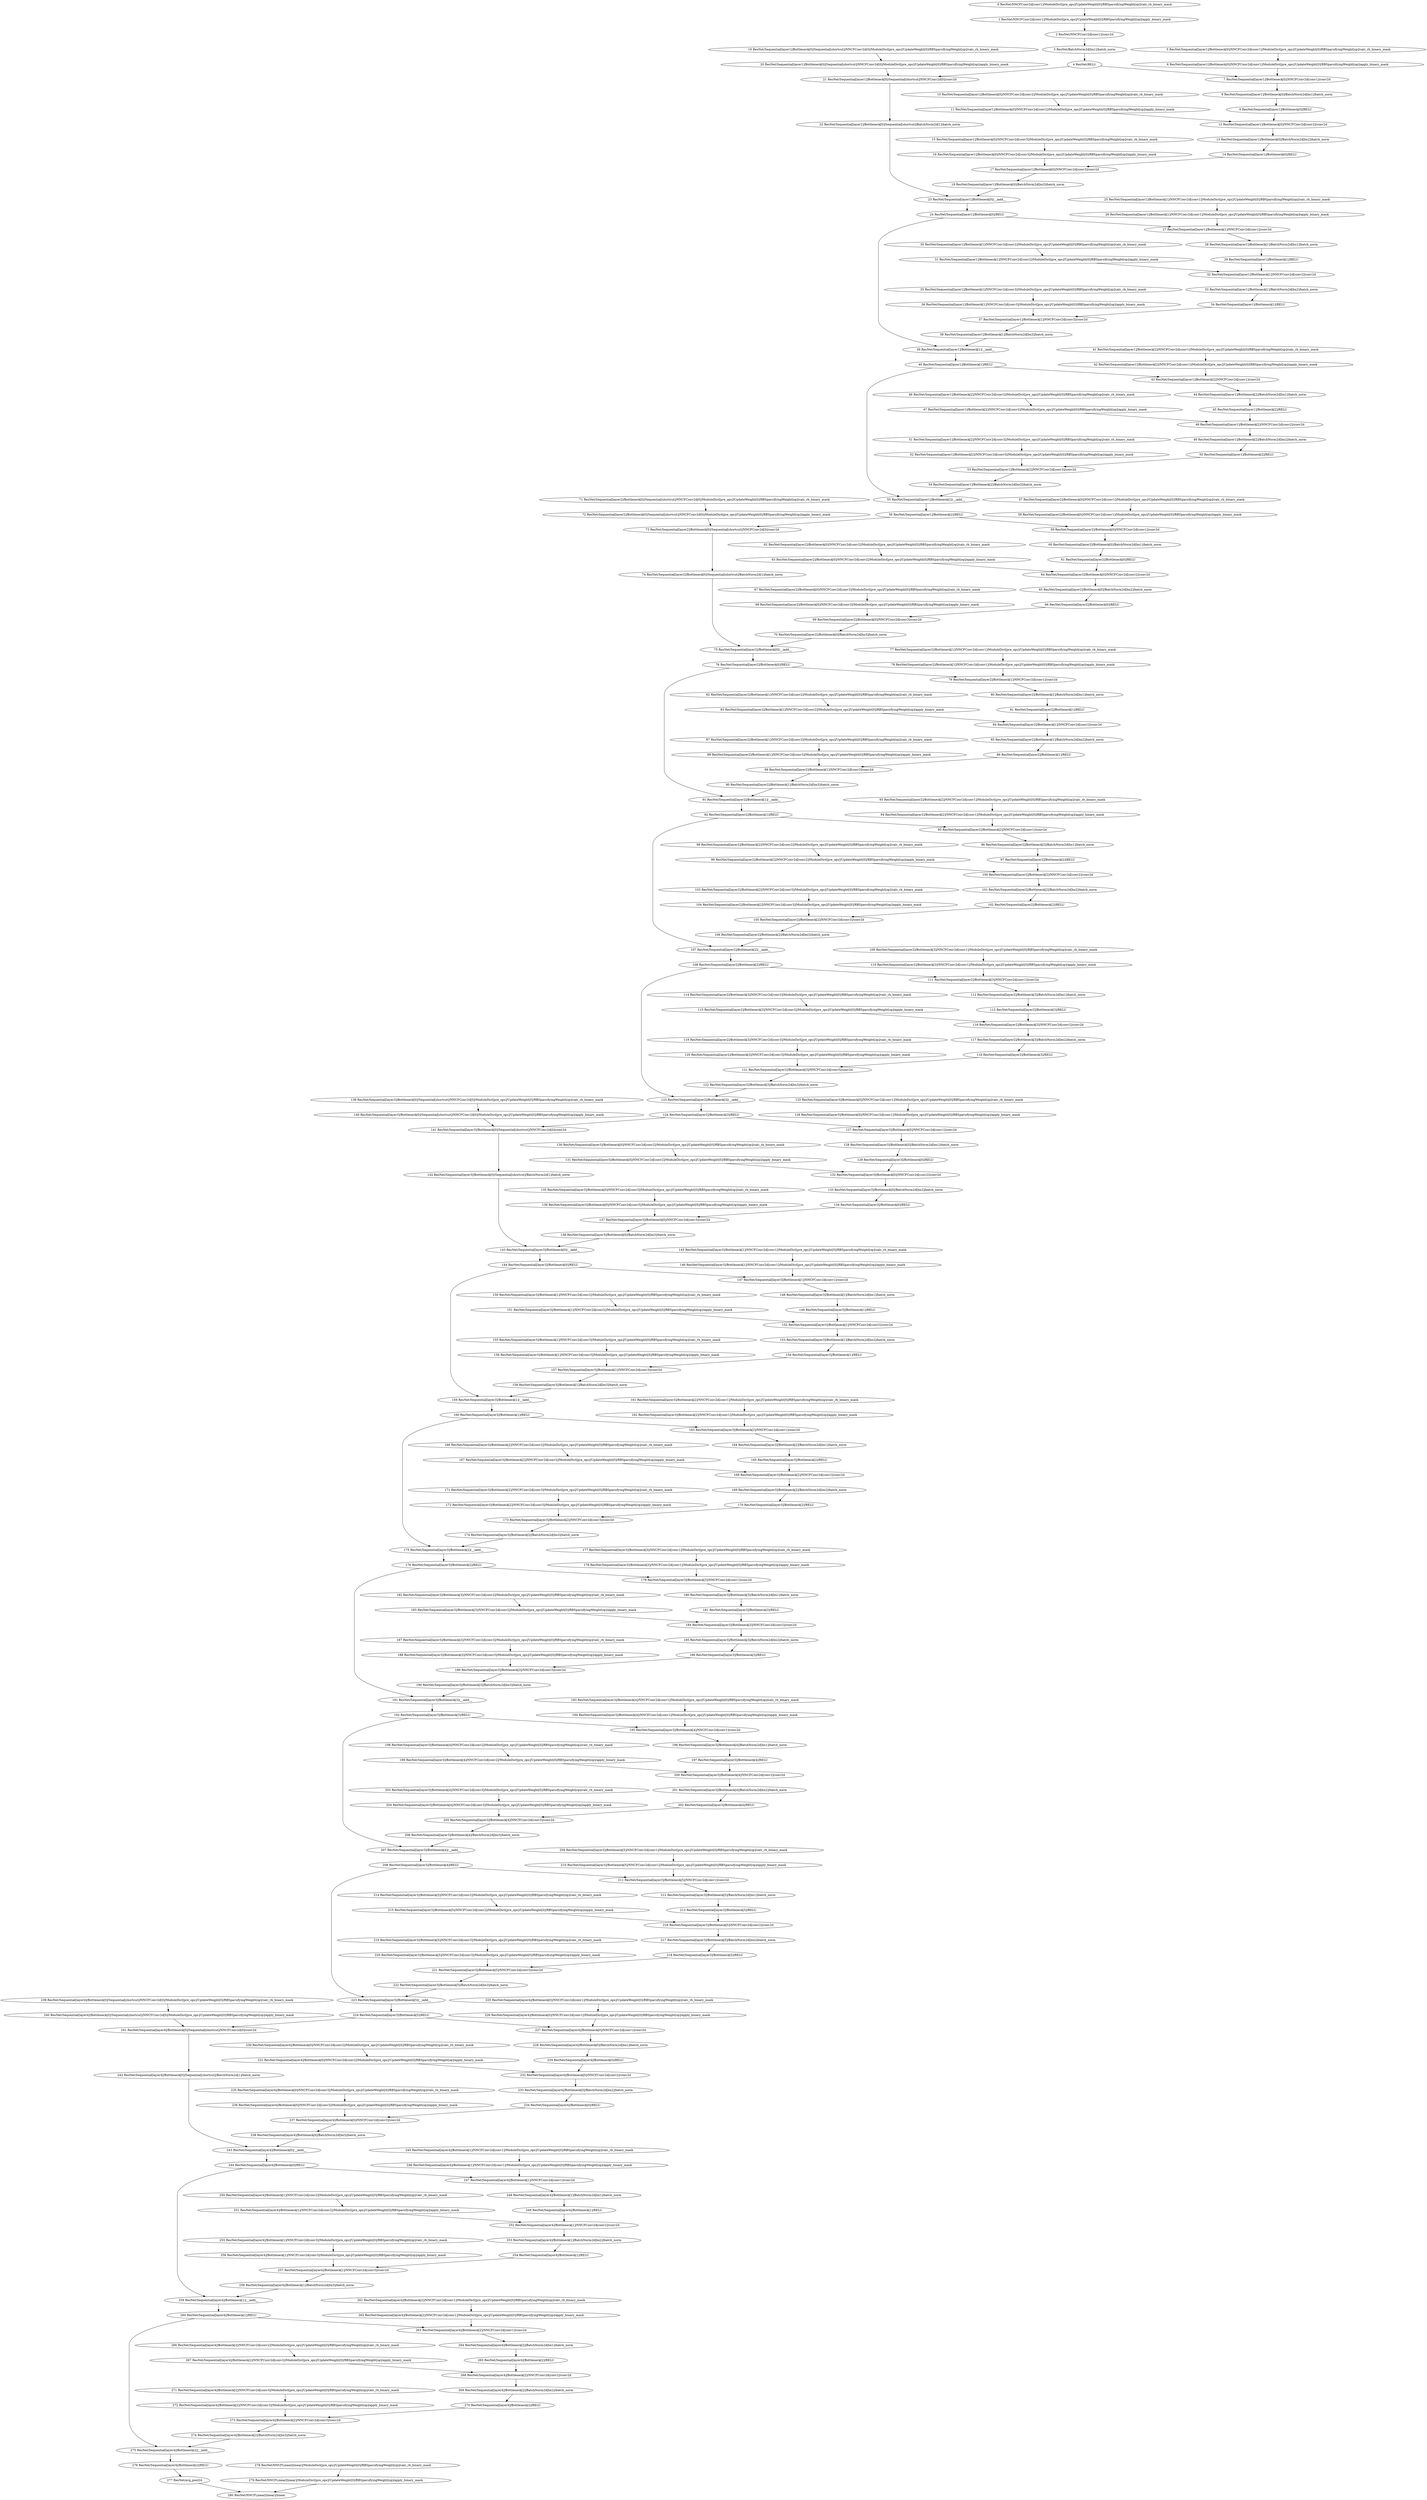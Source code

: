strict digraph  {
"0 ResNet/NNCFConv2d[conv1]/ModuleDict[pre_ops]/UpdateWeight[0]/RBSparsifyingWeight[op]/calc_rb_binary_mask" [id=0, scope="ResNet/NNCFConv2d[conv1]/ModuleDict[pre_ops]/UpdateWeight[0]/RBSparsifyingWeight[op]", type=calc_rb_binary_mask];
"1 ResNet/NNCFConv2d[conv1]/ModuleDict[pre_ops]/UpdateWeight[0]/RBSparsifyingWeight[op]/apply_binary_mask" [id=1, scope="ResNet/NNCFConv2d[conv1]/ModuleDict[pre_ops]/UpdateWeight[0]/RBSparsifyingWeight[op]", type=apply_binary_mask];
"2 ResNet/NNCFConv2d[conv1]/conv2d" [id=2, scope="ResNet/NNCFConv2d[conv1]", type=conv2d];
"3 ResNet/BatchNorm2d[bn1]/batch_norm" [id=3, scope="ResNet/BatchNorm2d[bn1]", type=batch_norm];
"4 ResNet/RELU" [id=4, scope=ResNet, type=RELU];
"5 ResNet/Sequential[layer1]/Bottleneck[0]/NNCFConv2d[conv1]/ModuleDict[pre_ops]/UpdateWeight[0]/RBSparsifyingWeight[op]/calc_rb_binary_mask" [id=5, scope="ResNet/Sequential[layer1]/Bottleneck[0]/NNCFConv2d[conv1]/ModuleDict[pre_ops]/UpdateWeight[0]/RBSparsifyingWeight[op]", type=calc_rb_binary_mask];
"6 ResNet/Sequential[layer1]/Bottleneck[0]/NNCFConv2d[conv1]/ModuleDict[pre_ops]/UpdateWeight[0]/RBSparsifyingWeight[op]/apply_binary_mask" [id=6, scope="ResNet/Sequential[layer1]/Bottleneck[0]/NNCFConv2d[conv1]/ModuleDict[pre_ops]/UpdateWeight[0]/RBSparsifyingWeight[op]", type=apply_binary_mask];
"7 ResNet/Sequential[layer1]/Bottleneck[0]/NNCFConv2d[conv1]/conv2d" [id=7, scope="ResNet/Sequential[layer1]/Bottleneck[0]/NNCFConv2d[conv1]", type=conv2d];
"8 ResNet/Sequential[layer1]/Bottleneck[0]/BatchNorm2d[bn1]/batch_norm" [id=8, scope="ResNet/Sequential[layer1]/Bottleneck[0]/BatchNorm2d[bn1]", type=batch_norm];
"9 ResNet/Sequential[layer1]/Bottleneck[0]/RELU" [id=9, scope="ResNet/Sequential[layer1]/Bottleneck[0]", type=RELU];
"10 ResNet/Sequential[layer1]/Bottleneck[0]/NNCFConv2d[conv2]/ModuleDict[pre_ops]/UpdateWeight[0]/RBSparsifyingWeight[op]/calc_rb_binary_mask" [id=10, scope="ResNet/Sequential[layer1]/Bottleneck[0]/NNCFConv2d[conv2]/ModuleDict[pre_ops]/UpdateWeight[0]/RBSparsifyingWeight[op]", type=calc_rb_binary_mask];
"11 ResNet/Sequential[layer1]/Bottleneck[0]/NNCFConv2d[conv2]/ModuleDict[pre_ops]/UpdateWeight[0]/RBSparsifyingWeight[op]/apply_binary_mask" [id=11, scope="ResNet/Sequential[layer1]/Bottleneck[0]/NNCFConv2d[conv2]/ModuleDict[pre_ops]/UpdateWeight[0]/RBSparsifyingWeight[op]", type=apply_binary_mask];
"12 ResNet/Sequential[layer1]/Bottleneck[0]/NNCFConv2d[conv2]/conv2d" [id=12, scope="ResNet/Sequential[layer1]/Bottleneck[0]/NNCFConv2d[conv2]", type=conv2d];
"13 ResNet/Sequential[layer1]/Bottleneck[0]/BatchNorm2d[bn2]/batch_norm" [id=13, scope="ResNet/Sequential[layer1]/Bottleneck[0]/BatchNorm2d[bn2]", type=batch_norm];
"14 ResNet/Sequential[layer1]/Bottleneck[0]/RELU" [id=14, scope="ResNet/Sequential[layer1]/Bottleneck[0]", type=RELU];
"15 ResNet/Sequential[layer1]/Bottleneck[0]/NNCFConv2d[conv3]/ModuleDict[pre_ops]/UpdateWeight[0]/RBSparsifyingWeight[op]/calc_rb_binary_mask" [id=15, scope="ResNet/Sequential[layer1]/Bottleneck[0]/NNCFConv2d[conv3]/ModuleDict[pre_ops]/UpdateWeight[0]/RBSparsifyingWeight[op]", type=calc_rb_binary_mask];
"16 ResNet/Sequential[layer1]/Bottleneck[0]/NNCFConv2d[conv3]/ModuleDict[pre_ops]/UpdateWeight[0]/RBSparsifyingWeight[op]/apply_binary_mask" [id=16, scope="ResNet/Sequential[layer1]/Bottleneck[0]/NNCFConv2d[conv3]/ModuleDict[pre_ops]/UpdateWeight[0]/RBSparsifyingWeight[op]", type=apply_binary_mask];
"17 ResNet/Sequential[layer1]/Bottleneck[0]/NNCFConv2d[conv3]/conv2d" [id=17, scope="ResNet/Sequential[layer1]/Bottleneck[0]/NNCFConv2d[conv3]", type=conv2d];
"18 ResNet/Sequential[layer1]/Bottleneck[0]/BatchNorm2d[bn3]/batch_norm" [id=18, scope="ResNet/Sequential[layer1]/Bottleneck[0]/BatchNorm2d[bn3]", type=batch_norm];
"19 ResNet/Sequential[layer1]/Bottleneck[0]/Sequential[shortcut]/NNCFConv2d[0]/ModuleDict[pre_ops]/UpdateWeight[0]/RBSparsifyingWeight[op]/calc_rb_binary_mask" [id=19, scope="ResNet/Sequential[layer1]/Bottleneck[0]/Sequential[shortcut]/NNCFConv2d[0]/ModuleDict[pre_ops]/UpdateWeight[0]/RBSparsifyingWeight[op]", type=calc_rb_binary_mask];
"20 ResNet/Sequential[layer1]/Bottleneck[0]/Sequential[shortcut]/NNCFConv2d[0]/ModuleDict[pre_ops]/UpdateWeight[0]/RBSparsifyingWeight[op]/apply_binary_mask" [id=20, scope="ResNet/Sequential[layer1]/Bottleneck[0]/Sequential[shortcut]/NNCFConv2d[0]/ModuleDict[pre_ops]/UpdateWeight[0]/RBSparsifyingWeight[op]", type=apply_binary_mask];
"21 ResNet/Sequential[layer1]/Bottleneck[0]/Sequential[shortcut]/NNCFConv2d[0]/conv2d" [id=21, scope="ResNet/Sequential[layer1]/Bottleneck[0]/Sequential[shortcut]/NNCFConv2d[0]", type=conv2d];
"22 ResNet/Sequential[layer1]/Bottleneck[0]/Sequential[shortcut]/BatchNorm2d[1]/batch_norm" [id=22, scope="ResNet/Sequential[layer1]/Bottleneck[0]/Sequential[shortcut]/BatchNorm2d[1]", type=batch_norm];
"23 ResNet/Sequential[layer1]/Bottleneck[0]/__iadd__" [id=23, scope="ResNet/Sequential[layer1]/Bottleneck[0]", type=__iadd__];
"24 ResNet/Sequential[layer1]/Bottleneck[0]/RELU" [id=24, scope="ResNet/Sequential[layer1]/Bottleneck[0]", type=RELU];
"25 ResNet/Sequential[layer1]/Bottleneck[1]/NNCFConv2d[conv1]/ModuleDict[pre_ops]/UpdateWeight[0]/RBSparsifyingWeight[op]/calc_rb_binary_mask" [id=25, scope="ResNet/Sequential[layer1]/Bottleneck[1]/NNCFConv2d[conv1]/ModuleDict[pre_ops]/UpdateWeight[0]/RBSparsifyingWeight[op]", type=calc_rb_binary_mask];
"26 ResNet/Sequential[layer1]/Bottleneck[1]/NNCFConv2d[conv1]/ModuleDict[pre_ops]/UpdateWeight[0]/RBSparsifyingWeight[op]/apply_binary_mask" [id=26, scope="ResNet/Sequential[layer1]/Bottleneck[1]/NNCFConv2d[conv1]/ModuleDict[pre_ops]/UpdateWeight[0]/RBSparsifyingWeight[op]", type=apply_binary_mask];
"27 ResNet/Sequential[layer1]/Bottleneck[1]/NNCFConv2d[conv1]/conv2d" [id=27, scope="ResNet/Sequential[layer1]/Bottleneck[1]/NNCFConv2d[conv1]", type=conv2d];
"28 ResNet/Sequential[layer1]/Bottleneck[1]/BatchNorm2d[bn1]/batch_norm" [id=28, scope="ResNet/Sequential[layer1]/Bottleneck[1]/BatchNorm2d[bn1]", type=batch_norm];
"29 ResNet/Sequential[layer1]/Bottleneck[1]/RELU" [id=29, scope="ResNet/Sequential[layer1]/Bottleneck[1]", type=RELU];
"30 ResNet/Sequential[layer1]/Bottleneck[1]/NNCFConv2d[conv2]/ModuleDict[pre_ops]/UpdateWeight[0]/RBSparsifyingWeight[op]/calc_rb_binary_mask" [id=30, scope="ResNet/Sequential[layer1]/Bottleneck[1]/NNCFConv2d[conv2]/ModuleDict[pre_ops]/UpdateWeight[0]/RBSparsifyingWeight[op]", type=calc_rb_binary_mask];
"31 ResNet/Sequential[layer1]/Bottleneck[1]/NNCFConv2d[conv2]/ModuleDict[pre_ops]/UpdateWeight[0]/RBSparsifyingWeight[op]/apply_binary_mask" [id=31, scope="ResNet/Sequential[layer1]/Bottleneck[1]/NNCFConv2d[conv2]/ModuleDict[pre_ops]/UpdateWeight[0]/RBSparsifyingWeight[op]", type=apply_binary_mask];
"32 ResNet/Sequential[layer1]/Bottleneck[1]/NNCFConv2d[conv2]/conv2d" [id=32, scope="ResNet/Sequential[layer1]/Bottleneck[1]/NNCFConv2d[conv2]", type=conv2d];
"33 ResNet/Sequential[layer1]/Bottleneck[1]/BatchNorm2d[bn2]/batch_norm" [id=33, scope="ResNet/Sequential[layer1]/Bottleneck[1]/BatchNorm2d[bn2]", type=batch_norm];
"34 ResNet/Sequential[layer1]/Bottleneck[1]/RELU" [id=34, scope="ResNet/Sequential[layer1]/Bottleneck[1]", type=RELU];
"35 ResNet/Sequential[layer1]/Bottleneck[1]/NNCFConv2d[conv3]/ModuleDict[pre_ops]/UpdateWeight[0]/RBSparsifyingWeight[op]/calc_rb_binary_mask" [id=35, scope="ResNet/Sequential[layer1]/Bottleneck[1]/NNCFConv2d[conv3]/ModuleDict[pre_ops]/UpdateWeight[0]/RBSparsifyingWeight[op]", type=calc_rb_binary_mask];
"36 ResNet/Sequential[layer1]/Bottleneck[1]/NNCFConv2d[conv3]/ModuleDict[pre_ops]/UpdateWeight[0]/RBSparsifyingWeight[op]/apply_binary_mask" [id=36, scope="ResNet/Sequential[layer1]/Bottleneck[1]/NNCFConv2d[conv3]/ModuleDict[pre_ops]/UpdateWeight[0]/RBSparsifyingWeight[op]", type=apply_binary_mask];
"37 ResNet/Sequential[layer1]/Bottleneck[1]/NNCFConv2d[conv3]/conv2d" [id=37, scope="ResNet/Sequential[layer1]/Bottleneck[1]/NNCFConv2d[conv3]", type=conv2d];
"38 ResNet/Sequential[layer1]/Bottleneck[1]/BatchNorm2d[bn3]/batch_norm" [id=38, scope="ResNet/Sequential[layer1]/Bottleneck[1]/BatchNorm2d[bn3]", type=batch_norm];
"39 ResNet/Sequential[layer1]/Bottleneck[1]/__iadd__" [id=39, scope="ResNet/Sequential[layer1]/Bottleneck[1]", type=__iadd__];
"40 ResNet/Sequential[layer1]/Bottleneck[1]/RELU" [id=40, scope="ResNet/Sequential[layer1]/Bottleneck[1]", type=RELU];
"41 ResNet/Sequential[layer1]/Bottleneck[2]/NNCFConv2d[conv1]/ModuleDict[pre_ops]/UpdateWeight[0]/RBSparsifyingWeight[op]/calc_rb_binary_mask" [id=41, scope="ResNet/Sequential[layer1]/Bottleneck[2]/NNCFConv2d[conv1]/ModuleDict[pre_ops]/UpdateWeight[0]/RBSparsifyingWeight[op]", type=calc_rb_binary_mask];
"42 ResNet/Sequential[layer1]/Bottleneck[2]/NNCFConv2d[conv1]/ModuleDict[pre_ops]/UpdateWeight[0]/RBSparsifyingWeight[op]/apply_binary_mask" [id=42, scope="ResNet/Sequential[layer1]/Bottleneck[2]/NNCFConv2d[conv1]/ModuleDict[pre_ops]/UpdateWeight[0]/RBSparsifyingWeight[op]", type=apply_binary_mask];
"43 ResNet/Sequential[layer1]/Bottleneck[2]/NNCFConv2d[conv1]/conv2d" [id=43, scope="ResNet/Sequential[layer1]/Bottleneck[2]/NNCFConv2d[conv1]", type=conv2d];
"44 ResNet/Sequential[layer1]/Bottleneck[2]/BatchNorm2d[bn1]/batch_norm" [id=44, scope="ResNet/Sequential[layer1]/Bottleneck[2]/BatchNorm2d[bn1]", type=batch_norm];
"45 ResNet/Sequential[layer1]/Bottleneck[2]/RELU" [id=45, scope="ResNet/Sequential[layer1]/Bottleneck[2]", type=RELU];
"46 ResNet/Sequential[layer1]/Bottleneck[2]/NNCFConv2d[conv2]/ModuleDict[pre_ops]/UpdateWeight[0]/RBSparsifyingWeight[op]/calc_rb_binary_mask" [id=46, scope="ResNet/Sequential[layer1]/Bottleneck[2]/NNCFConv2d[conv2]/ModuleDict[pre_ops]/UpdateWeight[0]/RBSparsifyingWeight[op]", type=calc_rb_binary_mask];
"47 ResNet/Sequential[layer1]/Bottleneck[2]/NNCFConv2d[conv2]/ModuleDict[pre_ops]/UpdateWeight[0]/RBSparsifyingWeight[op]/apply_binary_mask" [id=47, scope="ResNet/Sequential[layer1]/Bottleneck[2]/NNCFConv2d[conv2]/ModuleDict[pre_ops]/UpdateWeight[0]/RBSparsifyingWeight[op]", type=apply_binary_mask];
"48 ResNet/Sequential[layer1]/Bottleneck[2]/NNCFConv2d[conv2]/conv2d" [id=48, scope="ResNet/Sequential[layer1]/Bottleneck[2]/NNCFConv2d[conv2]", type=conv2d];
"49 ResNet/Sequential[layer1]/Bottleneck[2]/BatchNorm2d[bn2]/batch_norm" [id=49, scope="ResNet/Sequential[layer1]/Bottleneck[2]/BatchNorm2d[bn2]", type=batch_norm];
"50 ResNet/Sequential[layer1]/Bottleneck[2]/RELU" [id=50, scope="ResNet/Sequential[layer1]/Bottleneck[2]", type=RELU];
"51 ResNet/Sequential[layer1]/Bottleneck[2]/NNCFConv2d[conv3]/ModuleDict[pre_ops]/UpdateWeight[0]/RBSparsifyingWeight[op]/calc_rb_binary_mask" [id=51, scope="ResNet/Sequential[layer1]/Bottleneck[2]/NNCFConv2d[conv3]/ModuleDict[pre_ops]/UpdateWeight[0]/RBSparsifyingWeight[op]", type=calc_rb_binary_mask];
"52 ResNet/Sequential[layer1]/Bottleneck[2]/NNCFConv2d[conv3]/ModuleDict[pre_ops]/UpdateWeight[0]/RBSparsifyingWeight[op]/apply_binary_mask" [id=52, scope="ResNet/Sequential[layer1]/Bottleneck[2]/NNCFConv2d[conv3]/ModuleDict[pre_ops]/UpdateWeight[0]/RBSparsifyingWeight[op]", type=apply_binary_mask];
"53 ResNet/Sequential[layer1]/Bottleneck[2]/NNCFConv2d[conv3]/conv2d" [id=53, scope="ResNet/Sequential[layer1]/Bottleneck[2]/NNCFConv2d[conv3]", type=conv2d];
"54 ResNet/Sequential[layer1]/Bottleneck[2]/BatchNorm2d[bn3]/batch_norm" [id=54, scope="ResNet/Sequential[layer1]/Bottleneck[2]/BatchNorm2d[bn3]", type=batch_norm];
"55 ResNet/Sequential[layer1]/Bottleneck[2]/__iadd__" [id=55, scope="ResNet/Sequential[layer1]/Bottleneck[2]", type=__iadd__];
"56 ResNet/Sequential[layer1]/Bottleneck[2]/RELU" [id=56, scope="ResNet/Sequential[layer1]/Bottleneck[2]", type=RELU];
"57 ResNet/Sequential[layer2]/Bottleneck[0]/NNCFConv2d[conv1]/ModuleDict[pre_ops]/UpdateWeight[0]/RBSparsifyingWeight[op]/calc_rb_binary_mask" [id=57, scope="ResNet/Sequential[layer2]/Bottleneck[0]/NNCFConv2d[conv1]/ModuleDict[pre_ops]/UpdateWeight[0]/RBSparsifyingWeight[op]", type=calc_rb_binary_mask];
"58 ResNet/Sequential[layer2]/Bottleneck[0]/NNCFConv2d[conv1]/ModuleDict[pre_ops]/UpdateWeight[0]/RBSparsifyingWeight[op]/apply_binary_mask" [id=58, scope="ResNet/Sequential[layer2]/Bottleneck[0]/NNCFConv2d[conv1]/ModuleDict[pre_ops]/UpdateWeight[0]/RBSparsifyingWeight[op]", type=apply_binary_mask];
"59 ResNet/Sequential[layer2]/Bottleneck[0]/NNCFConv2d[conv1]/conv2d" [id=59, scope="ResNet/Sequential[layer2]/Bottleneck[0]/NNCFConv2d[conv1]", type=conv2d];
"60 ResNet/Sequential[layer2]/Bottleneck[0]/BatchNorm2d[bn1]/batch_norm" [id=60, scope="ResNet/Sequential[layer2]/Bottleneck[0]/BatchNorm2d[bn1]", type=batch_norm];
"61 ResNet/Sequential[layer2]/Bottleneck[0]/RELU" [id=61, scope="ResNet/Sequential[layer2]/Bottleneck[0]", type=RELU];
"62 ResNet/Sequential[layer2]/Bottleneck[0]/NNCFConv2d[conv2]/ModuleDict[pre_ops]/UpdateWeight[0]/RBSparsifyingWeight[op]/calc_rb_binary_mask" [id=62, scope="ResNet/Sequential[layer2]/Bottleneck[0]/NNCFConv2d[conv2]/ModuleDict[pre_ops]/UpdateWeight[0]/RBSparsifyingWeight[op]", type=calc_rb_binary_mask];
"63 ResNet/Sequential[layer2]/Bottleneck[0]/NNCFConv2d[conv2]/ModuleDict[pre_ops]/UpdateWeight[0]/RBSparsifyingWeight[op]/apply_binary_mask" [id=63, scope="ResNet/Sequential[layer2]/Bottleneck[0]/NNCFConv2d[conv2]/ModuleDict[pre_ops]/UpdateWeight[0]/RBSparsifyingWeight[op]", type=apply_binary_mask];
"64 ResNet/Sequential[layer2]/Bottleneck[0]/NNCFConv2d[conv2]/conv2d" [id=64, scope="ResNet/Sequential[layer2]/Bottleneck[0]/NNCFConv2d[conv2]", type=conv2d];
"65 ResNet/Sequential[layer2]/Bottleneck[0]/BatchNorm2d[bn2]/batch_norm" [id=65, scope="ResNet/Sequential[layer2]/Bottleneck[0]/BatchNorm2d[bn2]", type=batch_norm];
"66 ResNet/Sequential[layer2]/Bottleneck[0]/RELU" [id=66, scope="ResNet/Sequential[layer2]/Bottleneck[0]", type=RELU];
"67 ResNet/Sequential[layer2]/Bottleneck[0]/NNCFConv2d[conv3]/ModuleDict[pre_ops]/UpdateWeight[0]/RBSparsifyingWeight[op]/calc_rb_binary_mask" [id=67, scope="ResNet/Sequential[layer2]/Bottleneck[0]/NNCFConv2d[conv3]/ModuleDict[pre_ops]/UpdateWeight[0]/RBSparsifyingWeight[op]", type=calc_rb_binary_mask];
"68 ResNet/Sequential[layer2]/Bottleneck[0]/NNCFConv2d[conv3]/ModuleDict[pre_ops]/UpdateWeight[0]/RBSparsifyingWeight[op]/apply_binary_mask" [id=68, scope="ResNet/Sequential[layer2]/Bottleneck[0]/NNCFConv2d[conv3]/ModuleDict[pre_ops]/UpdateWeight[0]/RBSparsifyingWeight[op]", type=apply_binary_mask];
"69 ResNet/Sequential[layer2]/Bottleneck[0]/NNCFConv2d[conv3]/conv2d" [id=69, scope="ResNet/Sequential[layer2]/Bottleneck[0]/NNCFConv2d[conv3]", type=conv2d];
"70 ResNet/Sequential[layer2]/Bottleneck[0]/BatchNorm2d[bn3]/batch_norm" [id=70, scope="ResNet/Sequential[layer2]/Bottleneck[0]/BatchNorm2d[bn3]", type=batch_norm];
"71 ResNet/Sequential[layer2]/Bottleneck[0]/Sequential[shortcut]/NNCFConv2d[0]/ModuleDict[pre_ops]/UpdateWeight[0]/RBSparsifyingWeight[op]/calc_rb_binary_mask" [id=71, scope="ResNet/Sequential[layer2]/Bottleneck[0]/Sequential[shortcut]/NNCFConv2d[0]/ModuleDict[pre_ops]/UpdateWeight[0]/RBSparsifyingWeight[op]", type=calc_rb_binary_mask];
"72 ResNet/Sequential[layer2]/Bottleneck[0]/Sequential[shortcut]/NNCFConv2d[0]/ModuleDict[pre_ops]/UpdateWeight[0]/RBSparsifyingWeight[op]/apply_binary_mask" [id=72, scope="ResNet/Sequential[layer2]/Bottleneck[0]/Sequential[shortcut]/NNCFConv2d[0]/ModuleDict[pre_ops]/UpdateWeight[0]/RBSparsifyingWeight[op]", type=apply_binary_mask];
"73 ResNet/Sequential[layer2]/Bottleneck[0]/Sequential[shortcut]/NNCFConv2d[0]/conv2d" [id=73, scope="ResNet/Sequential[layer2]/Bottleneck[0]/Sequential[shortcut]/NNCFConv2d[0]", type=conv2d];
"74 ResNet/Sequential[layer2]/Bottleneck[0]/Sequential[shortcut]/BatchNorm2d[1]/batch_norm" [id=74, scope="ResNet/Sequential[layer2]/Bottleneck[0]/Sequential[shortcut]/BatchNorm2d[1]", type=batch_norm];
"75 ResNet/Sequential[layer2]/Bottleneck[0]/__iadd__" [id=75, scope="ResNet/Sequential[layer2]/Bottleneck[0]", type=__iadd__];
"76 ResNet/Sequential[layer2]/Bottleneck[0]/RELU" [id=76, scope="ResNet/Sequential[layer2]/Bottleneck[0]", type=RELU];
"77 ResNet/Sequential[layer2]/Bottleneck[1]/NNCFConv2d[conv1]/ModuleDict[pre_ops]/UpdateWeight[0]/RBSparsifyingWeight[op]/calc_rb_binary_mask" [id=77, scope="ResNet/Sequential[layer2]/Bottleneck[1]/NNCFConv2d[conv1]/ModuleDict[pre_ops]/UpdateWeight[0]/RBSparsifyingWeight[op]", type=calc_rb_binary_mask];
"78 ResNet/Sequential[layer2]/Bottleneck[1]/NNCFConv2d[conv1]/ModuleDict[pre_ops]/UpdateWeight[0]/RBSparsifyingWeight[op]/apply_binary_mask" [id=78, scope="ResNet/Sequential[layer2]/Bottleneck[1]/NNCFConv2d[conv1]/ModuleDict[pre_ops]/UpdateWeight[0]/RBSparsifyingWeight[op]", type=apply_binary_mask];
"79 ResNet/Sequential[layer2]/Bottleneck[1]/NNCFConv2d[conv1]/conv2d" [id=79, scope="ResNet/Sequential[layer2]/Bottleneck[1]/NNCFConv2d[conv1]", type=conv2d];
"80 ResNet/Sequential[layer2]/Bottleneck[1]/BatchNorm2d[bn1]/batch_norm" [id=80, scope="ResNet/Sequential[layer2]/Bottleneck[1]/BatchNorm2d[bn1]", type=batch_norm];
"81 ResNet/Sequential[layer2]/Bottleneck[1]/RELU" [id=81, scope="ResNet/Sequential[layer2]/Bottleneck[1]", type=RELU];
"82 ResNet/Sequential[layer2]/Bottleneck[1]/NNCFConv2d[conv2]/ModuleDict[pre_ops]/UpdateWeight[0]/RBSparsifyingWeight[op]/calc_rb_binary_mask" [id=82, scope="ResNet/Sequential[layer2]/Bottleneck[1]/NNCFConv2d[conv2]/ModuleDict[pre_ops]/UpdateWeight[0]/RBSparsifyingWeight[op]", type=calc_rb_binary_mask];
"83 ResNet/Sequential[layer2]/Bottleneck[1]/NNCFConv2d[conv2]/ModuleDict[pre_ops]/UpdateWeight[0]/RBSparsifyingWeight[op]/apply_binary_mask" [id=83, scope="ResNet/Sequential[layer2]/Bottleneck[1]/NNCFConv2d[conv2]/ModuleDict[pre_ops]/UpdateWeight[0]/RBSparsifyingWeight[op]", type=apply_binary_mask];
"84 ResNet/Sequential[layer2]/Bottleneck[1]/NNCFConv2d[conv2]/conv2d" [id=84, scope="ResNet/Sequential[layer2]/Bottleneck[1]/NNCFConv2d[conv2]", type=conv2d];
"85 ResNet/Sequential[layer2]/Bottleneck[1]/BatchNorm2d[bn2]/batch_norm" [id=85, scope="ResNet/Sequential[layer2]/Bottleneck[1]/BatchNorm2d[bn2]", type=batch_norm];
"86 ResNet/Sequential[layer2]/Bottleneck[1]/RELU" [id=86, scope="ResNet/Sequential[layer2]/Bottleneck[1]", type=RELU];
"87 ResNet/Sequential[layer2]/Bottleneck[1]/NNCFConv2d[conv3]/ModuleDict[pre_ops]/UpdateWeight[0]/RBSparsifyingWeight[op]/calc_rb_binary_mask" [id=87, scope="ResNet/Sequential[layer2]/Bottleneck[1]/NNCFConv2d[conv3]/ModuleDict[pre_ops]/UpdateWeight[0]/RBSparsifyingWeight[op]", type=calc_rb_binary_mask];
"88 ResNet/Sequential[layer2]/Bottleneck[1]/NNCFConv2d[conv3]/ModuleDict[pre_ops]/UpdateWeight[0]/RBSparsifyingWeight[op]/apply_binary_mask" [id=88, scope="ResNet/Sequential[layer2]/Bottleneck[1]/NNCFConv2d[conv3]/ModuleDict[pre_ops]/UpdateWeight[0]/RBSparsifyingWeight[op]", type=apply_binary_mask];
"89 ResNet/Sequential[layer2]/Bottleneck[1]/NNCFConv2d[conv3]/conv2d" [id=89, scope="ResNet/Sequential[layer2]/Bottleneck[1]/NNCFConv2d[conv3]", type=conv2d];
"90 ResNet/Sequential[layer2]/Bottleneck[1]/BatchNorm2d[bn3]/batch_norm" [id=90, scope="ResNet/Sequential[layer2]/Bottleneck[1]/BatchNorm2d[bn3]", type=batch_norm];
"91 ResNet/Sequential[layer2]/Bottleneck[1]/__iadd__" [id=91, scope="ResNet/Sequential[layer2]/Bottleneck[1]", type=__iadd__];
"92 ResNet/Sequential[layer2]/Bottleneck[1]/RELU" [id=92, scope="ResNet/Sequential[layer2]/Bottleneck[1]", type=RELU];
"93 ResNet/Sequential[layer2]/Bottleneck[2]/NNCFConv2d[conv1]/ModuleDict[pre_ops]/UpdateWeight[0]/RBSparsifyingWeight[op]/calc_rb_binary_mask" [id=93, scope="ResNet/Sequential[layer2]/Bottleneck[2]/NNCFConv2d[conv1]/ModuleDict[pre_ops]/UpdateWeight[0]/RBSparsifyingWeight[op]", type=calc_rb_binary_mask];
"94 ResNet/Sequential[layer2]/Bottleneck[2]/NNCFConv2d[conv1]/ModuleDict[pre_ops]/UpdateWeight[0]/RBSparsifyingWeight[op]/apply_binary_mask" [id=94, scope="ResNet/Sequential[layer2]/Bottleneck[2]/NNCFConv2d[conv1]/ModuleDict[pre_ops]/UpdateWeight[0]/RBSparsifyingWeight[op]", type=apply_binary_mask];
"95 ResNet/Sequential[layer2]/Bottleneck[2]/NNCFConv2d[conv1]/conv2d" [id=95, scope="ResNet/Sequential[layer2]/Bottleneck[2]/NNCFConv2d[conv1]", type=conv2d];
"96 ResNet/Sequential[layer2]/Bottleneck[2]/BatchNorm2d[bn1]/batch_norm" [id=96, scope="ResNet/Sequential[layer2]/Bottleneck[2]/BatchNorm2d[bn1]", type=batch_norm];
"97 ResNet/Sequential[layer2]/Bottleneck[2]/RELU" [id=97, scope="ResNet/Sequential[layer2]/Bottleneck[2]", type=RELU];
"98 ResNet/Sequential[layer2]/Bottleneck[2]/NNCFConv2d[conv2]/ModuleDict[pre_ops]/UpdateWeight[0]/RBSparsifyingWeight[op]/calc_rb_binary_mask" [id=98, scope="ResNet/Sequential[layer2]/Bottleneck[2]/NNCFConv2d[conv2]/ModuleDict[pre_ops]/UpdateWeight[0]/RBSparsifyingWeight[op]", type=calc_rb_binary_mask];
"99 ResNet/Sequential[layer2]/Bottleneck[2]/NNCFConv2d[conv2]/ModuleDict[pre_ops]/UpdateWeight[0]/RBSparsifyingWeight[op]/apply_binary_mask" [id=99, scope="ResNet/Sequential[layer2]/Bottleneck[2]/NNCFConv2d[conv2]/ModuleDict[pre_ops]/UpdateWeight[0]/RBSparsifyingWeight[op]", type=apply_binary_mask];
"100 ResNet/Sequential[layer2]/Bottleneck[2]/NNCFConv2d[conv2]/conv2d" [id=100, scope="ResNet/Sequential[layer2]/Bottleneck[2]/NNCFConv2d[conv2]", type=conv2d];
"101 ResNet/Sequential[layer2]/Bottleneck[2]/BatchNorm2d[bn2]/batch_norm" [id=101, scope="ResNet/Sequential[layer2]/Bottleneck[2]/BatchNorm2d[bn2]", type=batch_norm];
"102 ResNet/Sequential[layer2]/Bottleneck[2]/RELU" [id=102, scope="ResNet/Sequential[layer2]/Bottleneck[2]", type=RELU];
"103 ResNet/Sequential[layer2]/Bottleneck[2]/NNCFConv2d[conv3]/ModuleDict[pre_ops]/UpdateWeight[0]/RBSparsifyingWeight[op]/calc_rb_binary_mask" [id=103, scope="ResNet/Sequential[layer2]/Bottleneck[2]/NNCFConv2d[conv3]/ModuleDict[pre_ops]/UpdateWeight[0]/RBSparsifyingWeight[op]", type=calc_rb_binary_mask];
"104 ResNet/Sequential[layer2]/Bottleneck[2]/NNCFConv2d[conv3]/ModuleDict[pre_ops]/UpdateWeight[0]/RBSparsifyingWeight[op]/apply_binary_mask" [id=104, scope="ResNet/Sequential[layer2]/Bottleneck[2]/NNCFConv2d[conv3]/ModuleDict[pre_ops]/UpdateWeight[0]/RBSparsifyingWeight[op]", type=apply_binary_mask];
"105 ResNet/Sequential[layer2]/Bottleneck[2]/NNCFConv2d[conv3]/conv2d" [id=105, scope="ResNet/Sequential[layer2]/Bottleneck[2]/NNCFConv2d[conv3]", type=conv2d];
"106 ResNet/Sequential[layer2]/Bottleneck[2]/BatchNorm2d[bn3]/batch_norm" [id=106, scope="ResNet/Sequential[layer2]/Bottleneck[2]/BatchNorm2d[bn3]", type=batch_norm];
"107 ResNet/Sequential[layer2]/Bottleneck[2]/__iadd__" [id=107, scope="ResNet/Sequential[layer2]/Bottleneck[2]", type=__iadd__];
"108 ResNet/Sequential[layer2]/Bottleneck[2]/RELU" [id=108, scope="ResNet/Sequential[layer2]/Bottleneck[2]", type=RELU];
"109 ResNet/Sequential[layer2]/Bottleneck[3]/NNCFConv2d[conv1]/ModuleDict[pre_ops]/UpdateWeight[0]/RBSparsifyingWeight[op]/calc_rb_binary_mask" [id=109, scope="ResNet/Sequential[layer2]/Bottleneck[3]/NNCFConv2d[conv1]/ModuleDict[pre_ops]/UpdateWeight[0]/RBSparsifyingWeight[op]", type=calc_rb_binary_mask];
"110 ResNet/Sequential[layer2]/Bottleneck[3]/NNCFConv2d[conv1]/ModuleDict[pre_ops]/UpdateWeight[0]/RBSparsifyingWeight[op]/apply_binary_mask" [id=110, scope="ResNet/Sequential[layer2]/Bottleneck[3]/NNCFConv2d[conv1]/ModuleDict[pre_ops]/UpdateWeight[0]/RBSparsifyingWeight[op]", type=apply_binary_mask];
"111 ResNet/Sequential[layer2]/Bottleneck[3]/NNCFConv2d[conv1]/conv2d" [id=111, scope="ResNet/Sequential[layer2]/Bottleneck[3]/NNCFConv2d[conv1]", type=conv2d];
"112 ResNet/Sequential[layer2]/Bottleneck[3]/BatchNorm2d[bn1]/batch_norm" [id=112, scope="ResNet/Sequential[layer2]/Bottleneck[3]/BatchNorm2d[bn1]", type=batch_norm];
"113 ResNet/Sequential[layer2]/Bottleneck[3]/RELU" [id=113, scope="ResNet/Sequential[layer2]/Bottleneck[3]", type=RELU];
"114 ResNet/Sequential[layer2]/Bottleneck[3]/NNCFConv2d[conv2]/ModuleDict[pre_ops]/UpdateWeight[0]/RBSparsifyingWeight[op]/calc_rb_binary_mask" [id=114, scope="ResNet/Sequential[layer2]/Bottleneck[3]/NNCFConv2d[conv2]/ModuleDict[pre_ops]/UpdateWeight[0]/RBSparsifyingWeight[op]", type=calc_rb_binary_mask];
"115 ResNet/Sequential[layer2]/Bottleneck[3]/NNCFConv2d[conv2]/ModuleDict[pre_ops]/UpdateWeight[0]/RBSparsifyingWeight[op]/apply_binary_mask" [id=115, scope="ResNet/Sequential[layer2]/Bottleneck[3]/NNCFConv2d[conv2]/ModuleDict[pre_ops]/UpdateWeight[0]/RBSparsifyingWeight[op]", type=apply_binary_mask];
"116 ResNet/Sequential[layer2]/Bottleneck[3]/NNCFConv2d[conv2]/conv2d" [id=116, scope="ResNet/Sequential[layer2]/Bottleneck[3]/NNCFConv2d[conv2]", type=conv2d];
"117 ResNet/Sequential[layer2]/Bottleneck[3]/BatchNorm2d[bn2]/batch_norm" [id=117, scope="ResNet/Sequential[layer2]/Bottleneck[3]/BatchNorm2d[bn2]", type=batch_norm];
"118 ResNet/Sequential[layer2]/Bottleneck[3]/RELU" [id=118, scope="ResNet/Sequential[layer2]/Bottleneck[3]", type=RELU];
"119 ResNet/Sequential[layer2]/Bottleneck[3]/NNCFConv2d[conv3]/ModuleDict[pre_ops]/UpdateWeight[0]/RBSparsifyingWeight[op]/calc_rb_binary_mask" [id=119, scope="ResNet/Sequential[layer2]/Bottleneck[3]/NNCFConv2d[conv3]/ModuleDict[pre_ops]/UpdateWeight[0]/RBSparsifyingWeight[op]", type=calc_rb_binary_mask];
"120 ResNet/Sequential[layer2]/Bottleneck[3]/NNCFConv2d[conv3]/ModuleDict[pre_ops]/UpdateWeight[0]/RBSparsifyingWeight[op]/apply_binary_mask" [id=120, scope="ResNet/Sequential[layer2]/Bottleneck[3]/NNCFConv2d[conv3]/ModuleDict[pre_ops]/UpdateWeight[0]/RBSparsifyingWeight[op]", type=apply_binary_mask];
"121 ResNet/Sequential[layer2]/Bottleneck[3]/NNCFConv2d[conv3]/conv2d" [id=121, scope="ResNet/Sequential[layer2]/Bottleneck[3]/NNCFConv2d[conv3]", type=conv2d];
"122 ResNet/Sequential[layer2]/Bottleneck[3]/BatchNorm2d[bn3]/batch_norm" [id=122, scope="ResNet/Sequential[layer2]/Bottleneck[3]/BatchNorm2d[bn3]", type=batch_norm];
"123 ResNet/Sequential[layer2]/Bottleneck[3]/__iadd__" [id=123, scope="ResNet/Sequential[layer2]/Bottleneck[3]", type=__iadd__];
"124 ResNet/Sequential[layer2]/Bottleneck[3]/RELU" [id=124, scope="ResNet/Sequential[layer2]/Bottleneck[3]", type=RELU];
"125 ResNet/Sequential[layer3]/Bottleneck[0]/NNCFConv2d[conv1]/ModuleDict[pre_ops]/UpdateWeight[0]/RBSparsifyingWeight[op]/calc_rb_binary_mask" [id=125, scope="ResNet/Sequential[layer3]/Bottleneck[0]/NNCFConv2d[conv1]/ModuleDict[pre_ops]/UpdateWeight[0]/RBSparsifyingWeight[op]", type=calc_rb_binary_mask];
"126 ResNet/Sequential[layer3]/Bottleneck[0]/NNCFConv2d[conv1]/ModuleDict[pre_ops]/UpdateWeight[0]/RBSparsifyingWeight[op]/apply_binary_mask" [id=126, scope="ResNet/Sequential[layer3]/Bottleneck[0]/NNCFConv2d[conv1]/ModuleDict[pre_ops]/UpdateWeight[0]/RBSparsifyingWeight[op]", type=apply_binary_mask];
"127 ResNet/Sequential[layer3]/Bottleneck[0]/NNCFConv2d[conv1]/conv2d" [id=127, scope="ResNet/Sequential[layer3]/Bottleneck[0]/NNCFConv2d[conv1]", type=conv2d];
"128 ResNet/Sequential[layer3]/Bottleneck[0]/BatchNorm2d[bn1]/batch_norm" [id=128, scope="ResNet/Sequential[layer3]/Bottleneck[0]/BatchNorm2d[bn1]", type=batch_norm];
"129 ResNet/Sequential[layer3]/Bottleneck[0]/RELU" [id=129, scope="ResNet/Sequential[layer3]/Bottleneck[0]", type=RELU];
"130 ResNet/Sequential[layer3]/Bottleneck[0]/NNCFConv2d[conv2]/ModuleDict[pre_ops]/UpdateWeight[0]/RBSparsifyingWeight[op]/calc_rb_binary_mask" [id=130, scope="ResNet/Sequential[layer3]/Bottleneck[0]/NNCFConv2d[conv2]/ModuleDict[pre_ops]/UpdateWeight[0]/RBSparsifyingWeight[op]", type=calc_rb_binary_mask];
"131 ResNet/Sequential[layer3]/Bottleneck[0]/NNCFConv2d[conv2]/ModuleDict[pre_ops]/UpdateWeight[0]/RBSparsifyingWeight[op]/apply_binary_mask" [id=131, scope="ResNet/Sequential[layer3]/Bottleneck[0]/NNCFConv2d[conv2]/ModuleDict[pre_ops]/UpdateWeight[0]/RBSparsifyingWeight[op]", type=apply_binary_mask];
"132 ResNet/Sequential[layer3]/Bottleneck[0]/NNCFConv2d[conv2]/conv2d" [id=132, scope="ResNet/Sequential[layer3]/Bottleneck[0]/NNCFConv2d[conv2]", type=conv2d];
"133 ResNet/Sequential[layer3]/Bottleneck[0]/BatchNorm2d[bn2]/batch_norm" [id=133, scope="ResNet/Sequential[layer3]/Bottleneck[0]/BatchNorm2d[bn2]", type=batch_norm];
"134 ResNet/Sequential[layer3]/Bottleneck[0]/RELU" [id=134, scope="ResNet/Sequential[layer3]/Bottleneck[0]", type=RELU];
"135 ResNet/Sequential[layer3]/Bottleneck[0]/NNCFConv2d[conv3]/ModuleDict[pre_ops]/UpdateWeight[0]/RBSparsifyingWeight[op]/calc_rb_binary_mask" [id=135, scope="ResNet/Sequential[layer3]/Bottleneck[0]/NNCFConv2d[conv3]/ModuleDict[pre_ops]/UpdateWeight[0]/RBSparsifyingWeight[op]", type=calc_rb_binary_mask];
"136 ResNet/Sequential[layer3]/Bottleneck[0]/NNCFConv2d[conv3]/ModuleDict[pre_ops]/UpdateWeight[0]/RBSparsifyingWeight[op]/apply_binary_mask" [id=136, scope="ResNet/Sequential[layer3]/Bottleneck[0]/NNCFConv2d[conv3]/ModuleDict[pre_ops]/UpdateWeight[0]/RBSparsifyingWeight[op]", type=apply_binary_mask];
"137 ResNet/Sequential[layer3]/Bottleneck[0]/NNCFConv2d[conv3]/conv2d" [id=137, scope="ResNet/Sequential[layer3]/Bottleneck[0]/NNCFConv2d[conv3]", type=conv2d];
"138 ResNet/Sequential[layer3]/Bottleneck[0]/BatchNorm2d[bn3]/batch_norm" [id=138, scope="ResNet/Sequential[layer3]/Bottleneck[0]/BatchNorm2d[bn3]", type=batch_norm];
"139 ResNet/Sequential[layer3]/Bottleneck[0]/Sequential[shortcut]/NNCFConv2d[0]/ModuleDict[pre_ops]/UpdateWeight[0]/RBSparsifyingWeight[op]/calc_rb_binary_mask" [id=139, scope="ResNet/Sequential[layer3]/Bottleneck[0]/Sequential[shortcut]/NNCFConv2d[0]/ModuleDict[pre_ops]/UpdateWeight[0]/RBSparsifyingWeight[op]", type=calc_rb_binary_mask];
"140 ResNet/Sequential[layer3]/Bottleneck[0]/Sequential[shortcut]/NNCFConv2d[0]/ModuleDict[pre_ops]/UpdateWeight[0]/RBSparsifyingWeight[op]/apply_binary_mask" [id=140, scope="ResNet/Sequential[layer3]/Bottleneck[0]/Sequential[shortcut]/NNCFConv2d[0]/ModuleDict[pre_ops]/UpdateWeight[0]/RBSparsifyingWeight[op]", type=apply_binary_mask];
"141 ResNet/Sequential[layer3]/Bottleneck[0]/Sequential[shortcut]/NNCFConv2d[0]/conv2d" [id=141, scope="ResNet/Sequential[layer3]/Bottleneck[0]/Sequential[shortcut]/NNCFConv2d[0]", type=conv2d];
"142 ResNet/Sequential[layer3]/Bottleneck[0]/Sequential[shortcut]/BatchNorm2d[1]/batch_norm" [id=142, scope="ResNet/Sequential[layer3]/Bottleneck[0]/Sequential[shortcut]/BatchNorm2d[1]", type=batch_norm];
"143 ResNet/Sequential[layer3]/Bottleneck[0]/__iadd__" [id=143, scope="ResNet/Sequential[layer3]/Bottleneck[0]", type=__iadd__];
"144 ResNet/Sequential[layer3]/Bottleneck[0]/RELU" [id=144, scope="ResNet/Sequential[layer3]/Bottleneck[0]", type=RELU];
"145 ResNet/Sequential[layer3]/Bottleneck[1]/NNCFConv2d[conv1]/ModuleDict[pre_ops]/UpdateWeight[0]/RBSparsifyingWeight[op]/calc_rb_binary_mask" [id=145, scope="ResNet/Sequential[layer3]/Bottleneck[1]/NNCFConv2d[conv1]/ModuleDict[pre_ops]/UpdateWeight[0]/RBSparsifyingWeight[op]", type=calc_rb_binary_mask];
"146 ResNet/Sequential[layer3]/Bottleneck[1]/NNCFConv2d[conv1]/ModuleDict[pre_ops]/UpdateWeight[0]/RBSparsifyingWeight[op]/apply_binary_mask" [id=146, scope="ResNet/Sequential[layer3]/Bottleneck[1]/NNCFConv2d[conv1]/ModuleDict[pre_ops]/UpdateWeight[0]/RBSparsifyingWeight[op]", type=apply_binary_mask];
"147 ResNet/Sequential[layer3]/Bottleneck[1]/NNCFConv2d[conv1]/conv2d" [id=147, scope="ResNet/Sequential[layer3]/Bottleneck[1]/NNCFConv2d[conv1]", type=conv2d];
"148 ResNet/Sequential[layer3]/Bottleneck[1]/BatchNorm2d[bn1]/batch_norm" [id=148, scope="ResNet/Sequential[layer3]/Bottleneck[1]/BatchNorm2d[bn1]", type=batch_norm];
"149 ResNet/Sequential[layer3]/Bottleneck[1]/RELU" [id=149, scope="ResNet/Sequential[layer3]/Bottleneck[1]", type=RELU];
"150 ResNet/Sequential[layer3]/Bottleneck[1]/NNCFConv2d[conv2]/ModuleDict[pre_ops]/UpdateWeight[0]/RBSparsifyingWeight[op]/calc_rb_binary_mask" [id=150, scope="ResNet/Sequential[layer3]/Bottleneck[1]/NNCFConv2d[conv2]/ModuleDict[pre_ops]/UpdateWeight[0]/RBSparsifyingWeight[op]", type=calc_rb_binary_mask];
"151 ResNet/Sequential[layer3]/Bottleneck[1]/NNCFConv2d[conv2]/ModuleDict[pre_ops]/UpdateWeight[0]/RBSparsifyingWeight[op]/apply_binary_mask" [id=151, scope="ResNet/Sequential[layer3]/Bottleneck[1]/NNCFConv2d[conv2]/ModuleDict[pre_ops]/UpdateWeight[0]/RBSparsifyingWeight[op]", type=apply_binary_mask];
"152 ResNet/Sequential[layer3]/Bottleneck[1]/NNCFConv2d[conv2]/conv2d" [id=152, scope="ResNet/Sequential[layer3]/Bottleneck[1]/NNCFConv2d[conv2]", type=conv2d];
"153 ResNet/Sequential[layer3]/Bottleneck[1]/BatchNorm2d[bn2]/batch_norm" [id=153, scope="ResNet/Sequential[layer3]/Bottleneck[1]/BatchNorm2d[bn2]", type=batch_norm];
"154 ResNet/Sequential[layer3]/Bottleneck[1]/RELU" [id=154, scope="ResNet/Sequential[layer3]/Bottleneck[1]", type=RELU];
"155 ResNet/Sequential[layer3]/Bottleneck[1]/NNCFConv2d[conv3]/ModuleDict[pre_ops]/UpdateWeight[0]/RBSparsifyingWeight[op]/calc_rb_binary_mask" [id=155, scope="ResNet/Sequential[layer3]/Bottleneck[1]/NNCFConv2d[conv3]/ModuleDict[pre_ops]/UpdateWeight[0]/RBSparsifyingWeight[op]", type=calc_rb_binary_mask];
"156 ResNet/Sequential[layer3]/Bottleneck[1]/NNCFConv2d[conv3]/ModuleDict[pre_ops]/UpdateWeight[0]/RBSparsifyingWeight[op]/apply_binary_mask" [id=156, scope="ResNet/Sequential[layer3]/Bottleneck[1]/NNCFConv2d[conv3]/ModuleDict[pre_ops]/UpdateWeight[0]/RBSparsifyingWeight[op]", type=apply_binary_mask];
"157 ResNet/Sequential[layer3]/Bottleneck[1]/NNCFConv2d[conv3]/conv2d" [id=157, scope="ResNet/Sequential[layer3]/Bottleneck[1]/NNCFConv2d[conv3]", type=conv2d];
"158 ResNet/Sequential[layer3]/Bottleneck[1]/BatchNorm2d[bn3]/batch_norm" [id=158, scope="ResNet/Sequential[layer3]/Bottleneck[1]/BatchNorm2d[bn3]", type=batch_norm];
"159 ResNet/Sequential[layer3]/Bottleneck[1]/__iadd__" [id=159, scope="ResNet/Sequential[layer3]/Bottleneck[1]", type=__iadd__];
"160 ResNet/Sequential[layer3]/Bottleneck[1]/RELU" [id=160, scope="ResNet/Sequential[layer3]/Bottleneck[1]", type=RELU];
"161 ResNet/Sequential[layer3]/Bottleneck[2]/NNCFConv2d[conv1]/ModuleDict[pre_ops]/UpdateWeight[0]/RBSparsifyingWeight[op]/calc_rb_binary_mask" [id=161, scope="ResNet/Sequential[layer3]/Bottleneck[2]/NNCFConv2d[conv1]/ModuleDict[pre_ops]/UpdateWeight[0]/RBSparsifyingWeight[op]", type=calc_rb_binary_mask];
"162 ResNet/Sequential[layer3]/Bottleneck[2]/NNCFConv2d[conv1]/ModuleDict[pre_ops]/UpdateWeight[0]/RBSparsifyingWeight[op]/apply_binary_mask" [id=162, scope="ResNet/Sequential[layer3]/Bottleneck[2]/NNCFConv2d[conv1]/ModuleDict[pre_ops]/UpdateWeight[0]/RBSparsifyingWeight[op]", type=apply_binary_mask];
"163 ResNet/Sequential[layer3]/Bottleneck[2]/NNCFConv2d[conv1]/conv2d" [id=163, scope="ResNet/Sequential[layer3]/Bottleneck[2]/NNCFConv2d[conv1]", type=conv2d];
"164 ResNet/Sequential[layer3]/Bottleneck[2]/BatchNorm2d[bn1]/batch_norm" [id=164, scope="ResNet/Sequential[layer3]/Bottleneck[2]/BatchNorm2d[bn1]", type=batch_norm];
"165 ResNet/Sequential[layer3]/Bottleneck[2]/RELU" [id=165, scope="ResNet/Sequential[layer3]/Bottleneck[2]", type=RELU];
"166 ResNet/Sequential[layer3]/Bottleneck[2]/NNCFConv2d[conv2]/ModuleDict[pre_ops]/UpdateWeight[0]/RBSparsifyingWeight[op]/calc_rb_binary_mask" [id=166, scope="ResNet/Sequential[layer3]/Bottleneck[2]/NNCFConv2d[conv2]/ModuleDict[pre_ops]/UpdateWeight[0]/RBSparsifyingWeight[op]", type=calc_rb_binary_mask];
"167 ResNet/Sequential[layer3]/Bottleneck[2]/NNCFConv2d[conv2]/ModuleDict[pre_ops]/UpdateWeight[0]/RBSparsifyingWeight[op]/apply_binary_mask" [id=167, scope="ResNet/Sequential[layer3]/Bottleneck[2]/NNCFConv2d[conv2]/ModuleDict[pre_ops]/UpdateWeight[0]/RBSparsifyingWeight[op]", type=apply_binary_mask];
"168 ResNet/Sequential[layer3]/Bottleneck[2]/NNCFConv2d[conv2]/conv2d" [id=168, scope="ResNet/Sequential[layer3]/Bottleneck[2]/NNCFConv2d[conv2]", type=conv2d];
"169 ResNet/Sequential[layer3]/Bottleneck[2]/BatchNorm2d[bn2]/batch_norm" [id=169, scope="ResNet/Sequential[layer3]/Bottleneck[2]/BatchNorm2d[bn2]", type=batch_norm];
"170 ResNet/Sequential[layer3]/Bottleneck[2]/RELU" [id=170, scope="ResNet/Sequential[layer3]/Bottleneck[2]", type=RELU];
"171 ResNet/Sequential[layer3]/Bottleneck[2]/NNCFConv2d[conv3]/ModuleDict[pre_ops]/UpdateWeight[0]/RBSparsifyingWeight[op]/calc_rb_binary_mask" [id=171, scope="ResNet/Sequential[layer3]/Bottleneck[2]/NNCFConv2d[conv3]/ModuleDict[pre_ops]/UpdateWeight[0]/RBSparsifyingWeight[op]", type=calc_rb_binary_mask];
"172 ResNet/Sequential[layer3]/Bottleneck[2]/NNCFConv2d[conv3]/ModuleDict[pre_ops]/UpdateWeight[0]/RBSparsifyingWeight[op]/apply_binary_mask" [id=172, scope="ResNet/Sequential[layer3]/Bottleneck[2]/NNCFConv2d[conv3]/ModuleDict[pre_ops]/UpdateWeight[0]/RBSparsifyingWeight[op]", type=apply_binary_mask];
"173 ResNet/Sequential[layer3]/Bottleneck[2]/NNCFConv2d[conv3]/conv2d" [id=173, scope="ResNet/Sequential[layer3]/Bottleneck[2]/NNCFConv2d[conv3]", type=conv2d];
"174 ResNet/Sequential[layer3]/Bottleneck[2]/BatchNorm2d[bn3]/batch_norm" [id=174, scope="ResNet/Sequential[layer3]/Bottleneck[2]/BatchNorm2d[bn3]", type=batch_norm];
"175 ResNet/Sequential[layer3]/Bottleneck[2]/__iadd__" [id=175, scope="ResNet/Sequential[layer3]/Bottleneck[2]", type=__iadd__];
"176 ResNet/Sequential[layer3]/Bottleneck[2]/RELU" [id=176, scope="ResNet/Sequential[layer3]/Bottleneck[2]", type=RELU];
"177 ResNet/Sequential[layer3]/Bottleneck[3]/NNCFConv2d[conv1]/ModuleDict[pre_ops]/UpdateWeight[0]/RBSparsifyingWeight[op]/calc_rb_binary_mask" [id=177, scope="ResNet/Sequential[layer3]/Bottleneck[3]/NNCFConv2d[conv1]/ModuleDict[pre_ops]/UpdateWeight[0]/RBSparsifyingWeight[op]", type=calc_rb_binary_mask];
"178 ResNet/Sequential[layer3]/Bottleneck[3]/NNCFConv2d[conv1]/ModuleDict[pre_ops]/UpdateWeight[0]/RBSparsifyingWeight[op]/apply_binary_mask" [id=178, scope="ResNet/Sequential[layer3]/Bottleneck[3]/NNCFConv2d[conv1]/ModuleDict[pre_ops]/UpdateWeight[0]/RBSparsifyingWeight[op]", type=apply_binary_mask];
"179 ResNet/Sequential[layer3]/Bottleneck[3]/NNCFConv2d[conv1]/conv2d" [id=179, scope="ResNet/Sequential[layer3]/Bottleneck[3]/NNCFConv2d[conv1]", type=conv2d];
"180 ResNet/Sequential[layer3]/Bottleneck[3]/BatchNorm2d[bn1]/batch_norm" [id=180, scope="ResNet/Sequential[layer3]/Bottleneck[3]/BatchNorm2d[bn1]", type=batch_norm];
"181 ResNet/Sequential[layer3]/Bottleneck[3]/RELU" [id=181, scope="ResNet/Sequential[layer3]/Bottleneck[3]", type=RELU];
"182 ResNet/Sequential[layer3]/Bottleneck[3]/NNCFConv2d[conv2]/ModuleDict[pre_ops]/UpdateWeight[0]/RBSparsifyingWeight[op]/calc_rb_binary_mask" [id=182, scope="ResNet/Sequential[layer3]/Bottleneck[3]/NNCFConv2d[conv2]/ModuleDict[pre_ops]/UpdateWeight[0]/RBSparsifyingWeight[op]", type=calc_rb_binary_mask];
"183 ResNet/Sequential[layer3]/Bottleneck[3]/NNCFConv2d[conv2]/ModuleDict[pre_ops]/UpdateWeight[0]/RBSparsifyingWeight[op]/apply_binary_mask" [id=183, scope="ResNet/Sequential[layer3]/Bottleneck[3]/NNCFConv2d[conv2]/ModuleDict[pre_ops]/UpdateWeight[0]/RBSparsifyingWeight[op]", type=apply_binary_mask];
"184 ResNet/Sequential[layer3]/Bottleneck[3]/NNCFConv2d[conv2]/conv2d" [id=184, scope="ResNet/Sequential[layer3]/Bottleneck[3]/NNCFConv2d[conv2]", type=conv2d];
"185 ResNet/Sequential[layer3]/Bottleneck[3]/BatchNorm2d[bn2]/batch_norm" [id=185, scope="ResNet/Sequential[layer3]/Bottleneck[3]/BatchNorm2d[bn2]", type=batch_norm];
"186 ResNet/Sequential[layer3]/Bottleneck[3]/RELU" [id=186, scope="ResNet/Sequential[layer3]/Bottleneck[3]", type=RELU];
"187 ResNet/Sequential[layer3]/Bottleneck[3]/NNCFConv2d[conv3]/ModuleDict[pre_ops]/UpdateWeight[0]/RBSparsifyingWeight[op]/calc_rb_binary_mask" [id=187, scope="ResNet/Sequential[layer3]/Bottleneck[3]/NNCFConv2d[conv3]/ModuleDict[pre_ops]/UpdateWeight[0]/RBSparsifyingWeight[op]", type=calc_rb_binary_mask];
"188 ResNet/Sequential[layer3]/Bottleneck[3]/NNCFConv2d[conv3]/ModuleDict[pre_ops]/UpdateWeight[0]/RBSparsifyingWeight[op]/apply_binary_mask" [id=188, scope="ResNet/Sequential[layer3]/Bottleneck[3]/NNCFConv2d[conv3]/ModuleDict[pre_ops]/UpdateWeight[0]/RBSparsifyingWeight[op]", type=apply_binary_mask];
"189 ResNet/Sequential[layer3]/Bottleneck[3]/NNCFConv2d[conv3]/conv2d" [id=189, scope="ResNet/Sequential[layer3]/Bottleneck[3]/NNCFConv2d[conv3]", type=conv2d];
"190 ResNet/Sequential[layer3]/Bottleneck[3]/BatchNorm2d[bn3]/batch_norm" [id=190, scope="ResNet/Sequential[layer3]/Bottleneck[3]/BatchNorm2d[bn3]", type=batch_norm];
"191 ResNet/Sequential[layer3]/Bottleneck[3]/__iadd__" [id=191, scope="ResNet/Sequential[layer3]/Bottleneck[3]", type=__iadd__];
"192 ResNet/Sequential[layer3]/Bottleneck[3]/RELU" [id=192, scope="ResNet/Sequential[layer3]/Bottleneck[3]", type=RELU];
"193 ResNet/Sequential[layer3]/Bottleneck[4]/NNCFConv2d[conv1]/ModuleDict[pre_ops]/UpdateWeight[0]/RBSparsifyingWeight[op]/calc_rb_binary_mask" [id=193, scope="ResNet/Sequential[layer3]/Bottleneck[4]/NNCFConv2d[conv1]/ModuleDict[pre_ops]/UpdateWeight[0]/RBSparsifyingWeight[op]", type=calc_rb_binary_mask];
"194 ResNet/Sequential[layer3]/Bottleneck[4]/NNCFConv2d[conv1]/ModuleDict[pre_ops]/UpdateWeight[0]/RBSparsifyingWeight[op]/apply_binary_mask" [id=194, scope="ResNet/Sequential[layer3]/Bottleneck[4]/NNCFConv2d[conv1]/ModuleDict[pre_ops]/UpdateWeight[0]/RBSparsifyingWeight[op]", type=apply_binary_mask];
"195 ResNet/Sequential[layer3]/Bottleneck[4]/NNCFConv2d[conv1]/conv2d" [id=195, scope="ResNet/Sequential[layer3]/Bottleneck[4]/NNCFConv2d[conv1]", type=conv2d];
"196 ResNet/Sequential[layer3]/Bottleneck[4]/BatchNorm2d[bn1]/batch_norm" [id=196, scope="ResNet/Sequential[layer3]/Bottleneck[4]/BatchNorm2d[bn1]", type=batch_norm];
"197 ResNet/Sequential[layer3]/Bottleneck[4]/RELU" [id=197, scope="ResNet/Sequential[layer3]/Bottleneck[4]", type=RELU];
"198 ResNet/Sequential[layer3]/Bottleneck[4]/NNCFConv2d[conv2]/ModuleDict[pre_ops]/UpdateWeight[0]/RBSparsifyingWeight[op]/calc_rb_binary_mask" [id=198, scope="ResNet/Sequential[layer3]/Bottleneck[4]/NNCFConv2d[conv2]/ModuleDict[pre_ops]/UpdateWeight[0]/RBSparsifyingWeight[op]", type=calc_rb_binary_mask];
"199 ResNet/Sequential[layer3]/Bottleneck[4]/NNCFConv2d[conv2]/ModuleDict[pre_ops]/UpdateWeight[0]/RBSparsifyingWeight[op]/apply_binary_mask" [id=199, scope="ResNet/Sequential[layer3]/Bottleneck[4]/NNCFConv2d[conv2]/ModuleDict[pre_ops]/UpdateWeight[0]/RBSparsifyingWeight[op]", type=apply_binary_mask];
"200 ResNet/Sequential[layer3]/Bottleneck[4]/NNCFConv2d[conv2]/conv2d" [id=200, scope="ResNet/Sequential[layer3]/Bottleneck[4]/NNCFConv2d[conv2]", type=conv2d];
"201 ResNet/Sequential[layer3]/Bottleneck[4]/BatchNorm2d[bn2]/batch_norm" [id=201, scope="ResNet/Sequential[layer3]/Bottleneck[4]/BatchNorm2d[bn2]", type=batch_norm];
"202 ResNet/Sequential[layer3]/Bottleneck[4]/RELU" [id=202, scope="ResNet/Sequential[layer3]/Bottleneck[4]", type=RELU];
"203 ResNet/Sequential[layer3]/Bottleneck[4]/NNCFConv2d[conv3]/ModuleDict[pre_ops]/UpdateWeight[0]/RBSparsifyingWeight[op]/calc_rb_binary_mask" [id=203, scope="ResNet/Sequential[layer3]/Bottleneck[4]/NNCFConv2d[conv3]/ModuleDict[pre_ops]/UpdateWeight[0]/RBSparsifyingWeight[op]", type=calc_rb_binary_mask];
"204 ResNet/Sequential[layer3]/Bottleneck[4]/NNCFConv2d[conv3]/ModuleDict[pre_ops]/UpdateWeight[0]/RBSparsifyingWeight[op]/apply_binary_mask" [id=204, scope="ResNet/Sequential[layer3]/Bottleneck[4]/NNCFConv2d[conv3]/ModuleDict[pre_ops]/UpdateWeight[0]/RBSparsifyingWeight[op]", type=apply_binary_mask];
"205 ResNet/Sequential[layer3]/Bottleneck[4]/NNCFConv2d[conv3]/conv2d" [id=205, scope="ResNet/Sequential[layer3]/Bottleneck[4]/NNCFConv2d[conv3]", type=conv2d];
"206 ResNet/Sequential[layer3]/Bottleneck[4]/BatchNorm2d[bn3]/batch_norm" [id=206, scope="ResNet/Sequential[layer3]/Bottleneck[4]/BatchNorm2d[bn3]", type=batch_norm];
"207 ResNet/Sequential[layer3]/Bottleneck[4]/__iadd__" [id=207, scope="ResNet/Sequential[layer3]/Bottleneck[4]", type=__iadd__];
"208 ResNet/Sequential[layer3]/Bottleneck[4]/RELU" [id=208, scope="ResNet/Sequential[layer3]/Bottleneck[4]", type=RELU];
"209 ResNet/Sequential[layer3]/Bottleneck[5]/NNCFConv2d[conv1]/ModuleDict[pre_ops]/UpdateWeight[0]/RBSparsifyingWeight[op]/calc_rb_binary_mask" [id=209, scope="ResNet/Sequential[layer3]/Bottleneck[5]/NNCFConv2d[conv1]/ModuleDict[pre_ops]/UpdateWeight[0]/RBSparsifyingWeight[op]", type=calc_rb_binary_mask];
"210 ResNet/Sequential[layer3]/Bottleneck[5]/NNCFConv2d[conv1]/ModuleDict[pre_ops]/UpdateWeight[0]/RBSparsifyingWeight[op]/apply_binary_mask" [id=210, scope="ResNet/Sequential[layer3]/Bottleneck[5]/NNCFConv2d[conv1]/ModuleDict[pre_ops]/UpdateWeight[0]/RBSparsifyingWeight[op]", type=apply_binary_mask];
"211 ResNet/Sequential[layer3]/Bottleneck[5]/NNCFConv2d[conv1]/conv2d" [id=211, scope="ResNet/Sequential[layer3]/Bottleneck[5]/NNCFConv2d[conv1]", type=conv2d];
"212 ResNet/Sequential[layer3]/Bottleneck[5]/BatchNorm2d[bn1]/batch_norm" [id=212, scope="ResNet/Sequential[layer3]/Bottleneck[5]/BatchNorm2d[bn1]", type=batch_norm];
"213 ResNet/Sequential[layer3]/Bottleneck[5]/RELU" [id=213, scope="ResNet/Sequential[layer3]/Bottleneck[5]", type=RELU];
"214 ResNet/Sequential[layer3]/Bottleneck[5]/NNCFConv2d[conv2]/ModuleDict[pre_ops]/UpdateWeight[0]/RBSparsifyingWeight[op]/calc_rb_binary_mask" [id=214, scope="ResNet/Sequential[layer3]/Bottleneck[5]/NNCFConv2d[conv2]/ModuleDict[pre_ops]/UpdateWeight[0]/RBSparsifyingWeight[op]", type=calc_rb_binary_mask];
"215 ResNet/Sequential[layer3]/Bottleneck[5]/NNCFConv2d[conv2]/ModuleDict[pre_ops]/UpdateWeight[0]/RBSparsifyingWeight[op]/apply_binary_mask" [id=215, scope="ResNet/Sequential[layer3]/Bottleneck[5]/NNCFConv2d[conv2]/ModuleDict[pre_ops]/UpdateWeight[0]/RBSparsifyingWeight[op]", type=apply_binary_mask];
"216 ResNet/Sequential[layer3]/Bottleneck[5]/NNCFConv2d[conv2]/conv2d" [id=216, scope="ResNet/Sequential[layer3]/Bottleneck[5]/NNCFConv2d[conv2]", type=conv2d];
"217 ResNet/Sequential[layer3]/Bottleneck[5]/BatchNorm2d[bn2]/batch_norm" [id=217, scope="ResNet/Sequential[layer3]/Bottleneck[5]/BatchNorm2d[bn2]", type=batch_norm];
"218 ResNet/Sequential[layer3]/Bottleneck[5]/RELU" [id=218, scope="ResNet/Sequential[layer3]/Bottleneck[5]", type=RELU];
"219 ResNet/Sequential[layer3]/Bottleneck[5]/NNCFConv2d[conv3]/ModuleDict[pre_ops]/UpdateWeight[0]/RBSparsifyingWeight[op]/calc_rb_binary_mask" [id=219, scope="ResNet/Sequential[layer3]/Bottleneck[5]/NNCFConv2d[conv3]/ModuleDict[pre_ops]/UpdateWeight[0]/RBSparsifyingWeight[op]", type=calc_rb_binary_mask];
"220 ResNet/Sequential[layer3]/Bottleneck[5]/NNCFConv2d[conv3]/ModuleDict[pre_ops]/UpdateWeight[0]/RBSparsifyingWeight[op]/apply_binary_mask" [id=220, scope="ResNet/Sequential[layer3]/Bottleneck[5]/NNCFConv2d[conv3]/ModuleDict[pre_ops]/UpdateWeight[0]/RBSparsifyingWeight[op]", type=apply_binary_mask];
"221 ResNet/Sequential[layer3]/Bottleneck[5]/NNCFConv2d[conv3]/conv2d" [id=221, scope="ResNet/Sequential[layer3]/Bottleneck[5]/NNCFConv2d[conv3]", type=conv2d];
"222 ResNet/Sequential[layer3]/Bottleneck[5]/BatchNorm2d[bn3]/batch_norm" [id=222, scope="ResNet/Sequential[layer3]/Bottleneck[5]/BatchNorm2d[bn3]", type=batch_norm];
"223 ResNet/Sequential[layer3]/Bottleneck[5]/__iadd__" [id=223, scope="ResNet/Sequential[layer3]/Bottleneck[5]", type=__iadd__];
"224 ResNet/Sequential[layer3]/Bottleneck[5]/RELU" [id=224, scope="ResNet/Sequential[layer3]/Bottleneck[5]", type=RELU];
"225 ResNet/Sequential[layer4]/Bottleneck[0]/NNCFConv2d[conv1]/ModuleDict[pre_ops]/UpdateWeight[0]/RBSparsifyingWeight[op]/calc_rb_binary_mask" [id=225, scope="ResNet/Sequential[layer4]/Bottleneck[0]/NNCFConv2d[conv1]/ModuleDict[pre_ops]/UpdateWeight[0]/RBSparsifyingWeight[op]", type=calc_rb_binary_mask];
"226 ResNet/Sequential[layer4]/Bottleneck[0]/NNCFConv2d[conv1]/ModuleDict[pre_ops]/UpdateWeight[0]/RBSparsifyingWeight[op]/apply_binary_mask" [id=226, scope="ResNet/Sequential[layer4]/Bottleneck[0]/NNCFConv2d[conv1]/ModuleDict[pre_ops]/UpdateWeight[0]/RBSparsifyingWeight[op]", type=apply_binary_mask];
"227 ResNet/Sequential[layer4]/Bottleneck[0]/NNCFConv2d[conv1]/conv2d" [id=227, scope="ResNet/Sequential[layer4]/Bottleneck[0]/NNCFConv2d[conv1]", type=conv2d];
"228 ResNet/Sequential[layer4]/Bottleneck[0]/BatchNorm2d[bn1]/batch_norm" [id=228, scope="ResNet/Sequential[layer4]/Bottleneck[0]/BatchNorm2d[bn1]", type=batch_norm];
"229 ResNet/Sequential[layer4]/Bottleneck[0]/RELU" [id=229, scope="ResNet/Sequential[layer4]/Bottleneck[0]", type=RELU];
"230 ResNet/Sequential[layer4]/Bottleneck[0]/NNCFConv2d[conv2]/ModuleDict[pre_ops]/UpdateWeight[0]/RBSparsifyingWeight[op]/calc_rb_binary_mask" [id=230, scope="ResNet/Sequential[layer4]/Bottleneck[0]/NNCFConv2d[conv2]/ModuleDict[pre_ops]/UpdateWeight[0]/RBSparsifyingWeight[op]", type=calc_rb_binary_mask];
"231 ResNet/Sequential[layer4]/Bottleneck[0]/NNCFConv2d[conv2]/ModuleDict[pre_ops]/UpdateWeight[0]/RBSparsifyingWeight[op]/apply_binary_mask" [id=231, scope="ResNet/Sequential[layer4]/Bottleneck[0]/NNCFConv2d[conv2]/ModuleDict[pre_ops]/UpdateWeight[0]/RBSparsifyingWeight[op]", type=apply_binary_mask];
"232 ResNet/Sequential[layer4]/Bottleneck[0]/NNCFConv2d[conv2]/conv2d" [id=232, scope="ResNet/Sequential[layer4]/Bottleneck[0]/NNCFConv2d[conv2]", type=conv2d];
"233 ResNet/Sequential[layer4]/Bottleneck[0]/BatchNorm2d[bn2]/batch_norm" [id=233, scope="ResNet/Sequential[layer4]/Bottleneck[0]/BatchNorm2d[bn2]", type=batch_norm];
"234 ResNet/Sequential[layer4]/Bottleneck[0]/RELU" [id=234, scope="ResNet/Sequential[layer4]/Bottleneck[0]", type=RELU];
"235 ResNet/Sequential[layer4]/Bottleneck[0]/NNCFConv2d[conv3]/ModuleDict[pre_ops]/UpdateWeight[0]/RBSparsifyingWeight[op]/calc_rb_binary_mask" [id=235, scope="ResNet/Sequential[layer4]/Bottleneck[0]/NNCFConv2d[conv3]/ModuleDict[pre_ops]/UpdateWeight[0]/RBSparsifyingWeight[op]", type=calc_rb_binary_mask];
"236 ResNet/Sequential[layer4]/Bottleneck[0]/NNCFConv2d[conv3]/ModuleDict[pre_ops]/UpdateWeight[0]/RBSparsifyingWeight[op]/apply_binary_mask" [id=236, scope="ResNet/Sequential[layer4]/Bottleneck[0]/NNCFConv2d[conv3]/ModuleDict[pre_ops]/UpdateWeight[0]/RBSparsifyingWeight[op]", type=apply_binary_mask];
"237 ResNet/Sequential[layer4]/Bottleneck[0]/NNCFConv2d[conv3]/conv2d" [id=237, scope="ResNet/Sequential[layer4]/Bottleneck[0]/NNCFConv2d[conv3]", type=conv2d];
"238 ResNet/Sequential[layer4]/Bottleneck[0]/BatchNorm2d[bn3]/batch_norm" [id=238, scope="ResNet/Sequential[layer4]/Bottleneck[0]/BatchNorm2d[bn3]", type=batch_norm];
"239 ResNet/Sequential[layer4]/Bottleneck[0]/Sequential[shortcut]/NNCFConv2d[0]/ModuleDict[pre_ops]/UpdateWeight[0]/RBSparsifyingWeight[op]/calc_rb_binary_mask" [id=239, scope="ResNet/Sequential[layer4]/Bottleneck[0]/Sequential[shortcut]/NNCFConv2d[0]/ModuleDict[pre_ops]/UpdateWeight[0]/RBSparsifyingWeight[op]", type=calc_rb_binary_mask];
"240 ResNet/Sequential[layer4]/Bottleneck[0]/Sequential[shortcut]/NNCFConv2d[0]/ModuleDict[pre_ops]/UpdateWeight[0]/RBSparsifyingWeight[op]/apply_binary_mask" [id=240, scope="ResNet/Sequential[layer4]/Bottleneck[0]/Sequential[shortcut]/NNCFConv2d[0]/ModuleDict[pre_ops]/UpdateWeight[0]/RBSparsifyingWeight[op]", type=apply_binary_mask];
"241 ResNet/Sequential[layer4]/Bottleneck[0]/Sequential[shortcut]/NNCFConv2d[0]/conv2d" [id=241, scope="ResNet/Sequential[layer4]/Bottleneck[0]/Sequential[shortcut]/NNCFConv2d[0]", type=conv2d];
"242 ResNet/Sequential[layer4]/Bottleneck[0]/Sequential[shortcut]/BatchNorm2d[1]/batch_norm" [id=242, scope="ResNet/Sequential[layer4]/Bottleneck[0]/Sequential[shortcut]/BatchNorm2d[1]", type=batch_norm];
"243 ResNet/Sequential[layer4]/Bottleneck[0]/__iadd__" [id=243, scope="ResNet/Sequential[layer4]/Bottleneck[0]", type=__iadd__];
"244 ResNet/Sequential[layer4]/Bottleneck[0]/RELU" [id=244, scope="ResNet/Sequential[layer4]/Bottleneck[0]", type=RELU];
"245 ResNet/Sequential[layer4]/Bottleneck[1]/NNCFConv2d[conv1]/ModuleDict[pre_ops]/UpdateWeight[0]/RBSparsifyingWeight[op]/calc_rb_binary_mask" [id=245, scope="ResNet/Sequential[layer4]/Bottleneck[1]/NNCFConv2d[conv1]/ModuleDict[pre_ops]/UpdateWeight[0]/RBSparsifyingWeight[op]", type=calc_rb_binary_mask];
"246 ResNet/Sequential[layer4]/Bottleneck[1]/NNCFConv2d[conv1]/ModuleDict[pre_ops]/UpdateWeight[0]/RBSparsifyingWeight[op]/apply_binary_mask" [id=246, scope="ResNet/Sequential[layer4]/Bottleneck[1]/NNCFConv2d[conv1]/ModuleDict[pre_ops]/UpdateWeight[0]/RBSparsifyingWeight[op]", type=apply_binary_mask];
"247 ResNet/Sequential[layer4]/Bottleneck[1]/NNCFConv2d[conv1]/conv2d" [id=247, scope="ResNet/Sequential[layer4]/Bottleneck[1]/NNCFConv2d[conv1]", type=conv2d];
"248 ResNet/Sequential[layer4]/Bottleneck[1]/BatchNorm2d[bn1]/batch_norm" [id=248, scope="ResNet/Sequential[layer4]/Bottleneck[1]/BatchNorm2d[bn1]", type=batch_norm];
"249 ResNet/Sequential[layer4]/Bottleneck[1]/RELU" [id=249, scope="ResNet/Sequential[layer4]/Bottleneck[1]", type=RELU];
"250 ResNet/Sequential[layer4]/Bottleneck[1]/NNCFConv2d[conv2]/ModuleDict[pre_ops]/UpdateWeight[0]/RBSparsifyingWeight[op]/calc_rb_binary_mask" [id=250, scope="ResNet/Sequential[layer4]/Bottleneck[1]/NNCFConv2d[conv2]/ModuleDict[pre_ops]/UpdateWeight[0]/RBSparsifyingWeight[op]", type=calc_rb_binary_mask];
"251 ResNet/Sequential[layer4]/Bottleneck[1]/NNCFConv2d[conv2]/ModuleDict[pre_ops]/UpdateWeight[0]/RBSparsifyingWeight[op]/apply_binary_mask" [id=251, scope="ResNet/Sequential[layer4]/Bottleneck[1]/NNCFConv2d[conv2]/ModuleDict[pre_ops]/UpdateWeight[0]/RBSparsifyingWeight[op]", type=apply_binary_mask];
"252 ResNet/Sequential[layer4]/Bottleneck[1]/NNCFConv2d[conv2]/conv2d" [id=252, scope="ResNet/Sequential[layer4]/Bottleneck[1]/NNCFConv2d[conv2]", type=conv2d];
"253 ResNet/Sequential[layer4]/Bottleneck[1]/BatchNorm2d[bn2]/batch_norm" [id=253, scope="ResNet/Sequential[layer4]/Bottleneck[1]/BatchNorm2d[bn2]", type=batch_norm];
"254 ResNet/Sequential[layer4]/Bottleneck[1]/RELU" [id=254, scope="ResNet/Sequential[layer4]/Bottleneck[1]", type=RELU];
"255 ResNet/Sequential[layer4]/Bottleneck[1]/NNCFConv2d[conv3]/ModuleDict[pre_ops]/UpdateWeight[0]/RBSparsifyingWeight[op]/calc_rb_binary_mask" [id=255, scope="ResNet/Sequential[layer4]/Bottleneck[1]/NNCFConv2d[conv3]/ModuleDict[pre_ops]/UpdateWeight[0]/RBSparsifyingWeight[op]", type=calc_rb_binary_mask];
"256 ResNet/Sequential[layer4]/Bottleneck[1]/NNCFConv2d[conv3]/ModuleDict[pre_ops]/UpdateWeight[0]/RBSparsifyingWeight[op]/apply_binary_mask" [id=256, scope="ResNet/Sequential[layer4]/Bottleneck[1]/NNCFConv2d[conv3]/ModuleDict[pre_ops]/UpdateWeight[0]/RBSparsifyingWeight[op]", type=apply_binary_mask];
"257 ResNet/Sequential[layer4]/Bottleneck[1]/NNCFConv2d[conv3]/conv2d" [id=257, scope="ResNet/Sequential[layer4]/Bottleneck[1]/NNCFConv2d[conv3]", type=conv2d];
"258 ResNet/Sequential[layer4]/Bottleneck[1]/BatchNorm2d[bn3]/batch_norm" [id=258, scope="ResNet/Sequential[layer4]/Bottleneck[1]/BatchNorm2d[bn3]", type=batch_norm];
"259 ResNet/Sequential[layer4]/Bottleneck[1]/__iadd__" [id=259, scope="ResNet/Sequential[layer4]/Bottleneck[1]", type=__iadd__];
"260 ResNet/Sequential[layer4]/Bottleneck[1]/RELU" [id=260, scope="ResNet/Sequential[layer4]/Bottleneck[1]", type=RELU];
"261 ResNet/Sequential[layer4]/Bottleneck[2]/NNCFConv2d[conv1]/ModuleDict[pre_ops]/UpdateWeight[0]/RBSparsifyingWeight[op]/calc_rb_binary_mask" [id=261, scope="ResNet/Sequential[layer4]/Bottleneck[2]/NNCFConv2d[conv1]/ModuleDict[pre_ops]/UpdateWeight[0]/RBSparsifyingWeight[op]", type=calc_rb_binary_mask];
"262 ResNet/Sequential[layer4]/Bottleneck[2]/NNCFConv2d[conv1]/ModuleDict[pre_ops]/UpdateWeight[0]/RBSparsifyingWeight[op]/apply_binary_mask" [id=262, scope="ResNet/Sequential[layer4]/Bottleneck[2]/NNCFConv2d[conv1]/ModuleDict[pre_ops]/UpdateWeight[0]/RBSparsifyingWeight[op]", type=apply_binary_mask];
"263 ResNet/Sequential[layer4]/Bottleneck[2]/NNCFConv2d[conv1]/conv2d" [id=263, scope="ResNet/Sequential[layer4]/Bottleneck[2]/NNCFConv2d[conv1]", type=conv2d];
"264 ResNet/Sequential[layer4]/Bottleneck[2]/BatchNorm2d[bn1]/batch_norm" [id=264, scope="ResNet/Sequential[layer4]/Bottleneck[2]/BatchNorm2d[bn1]", type=batch_norm];
"265 ResNet/Sequential[layer4]/Bottleneck[2]/RELU" [id=265, scope="ResNet/Sequential[layer4]/Bottleneck[2]", type=RELU];
"266 ResNet/Sequential[layer4]/Bottleneck[2]/NNCFConv2d[conv2]/ModuleDict[pre_ops]/UpdateWeight[0]/RBSparsifyingWeight[op]/calc_rb_binary_mask" [id=266, scope="ResNet/Sequential[layer4]/Bottleneck[2]/NNCFConv2d[conv2]/ModuleDict[pre_ops]/UpdateWeight[0]/RBSparsifyingWeight[op]", type=calc_rb_binary_mask];
"267 ResNet/Sequential[layer4]/Bottleneck[2]/NNCFConv2d[conv2]/ModuleDict[pre_ops]/UpdateWeight[0]/RBSparsifyingWeight[op]/apply_binary_mask" [id=267, scope="ResNet/Sequential[layer4]/Bottleneck[2]/NNCFConv2d[conv2]/ModuleDict[pre_ops]/UpdateWeight[0]/RBSparsifyingWeight[op]", type=apply_binary_mask];
"268 ResNet/Sequential[layer4]/Bottleneck[2]/NNCFConv2d[conv2]/conv2d" [id=268, scope="ResNet/Sequential[layer4]/Bottleneck[2]/NNCFConv2d[conv2]", type=conv2d];
"269 ResNet/Sequential[layer4]/Bottleneck[2]/BatchNorm2d[bn2]/batch_norm" [id=269, scope="ResNet/Sequential[layer4]/Bottleneck[2]/BatchNorm2d[bn2]", type=batch_norm];
"270 ResNet/Sequential[layer4]/Bottleneck[2]/RELU" [id=270, scope="ResNet/Sequential[layer4]/Bottleneck[2]", type=RELU];
"271 ResNet/Sequential[layer4]/Bottleneck[2]/NNCFConv2d[conv3]/ModuleDict[pre_ops]/UpdateWeight[0]/RBSparsifyingWeight[op]/calc_rb_binary_mask" [id=271, scope="ResNet/Sequential[layer4]/Bottleneck[2]/NNCFConv2d[conv3]/ModuleDict[pre_ops]/UpdateWeight[0]/RBSparsifyingWeight[op]", type=calc_rb_binary_mask];
"272 ResNet/Sequential[layer4]/Bottleneck[2]/NNCFConv2d[conv3]/ModuleDict[pre_ops]/UpdateWeight[0]/RBSparsifyingWeight[op]/apply_binary_mask" [id=272, scope="ResNet/Sequential[layer4]/Bottleneck[2]/NNCFConv2d[conv3]/ModuleDict[pre_ops]/UpdateWeight[0]/RBSparsifyingWeight[op]", type=apply_binary_mask];
"273 ResNet/Sequential[layer4]/Bottleneck[2]/NNCFConv2d[conv3]/conv2d" [id=273, scope="ResNet/Sequential[layer4]/Bottleneck[2]/NNCFConv2d[conv3]", type=conv2d];
"274 ResNet/Sequential[layer4]/Bottleneck[2]/BatchNorm2d[bn3]/batch_norm" [id=274, scope="ResNet/Sequential[layer4]/Bottleneck[2]/BatchNorm2d[bn3]", type=batch_norm];
"275 ResNet/Sequential[layer4]/Bottleneck[2]/__iadd__" [id=275, scope="ResNet/Sequential[layer4]/Bottleneck[2]", type=__iadd__];
"276 ResNet/Sequential[layer4]/Bottleneck[2]/RELU" [id=276, scope="ResNet/Sequential[layer4]/Bottleneck[2]", type=RELU];
"277 ResNet/avg_pool2d" [id=277, scope=ResNet, type=avg_pool2d];
"278 ResNet/NNCFLinear[linear]/ModuleDict[pre_ops]/UpdateWeight[0]/RBSparsifyingWeight[op]/calc_rb_binary_mask" [id=278, scope="ResNet/NNCFLinear[linear]/ModuleDict[pre_ops]/UpdateWeight[0]/RBSparsifyingWeight[op]", type=calc_rb_binary_mask];
"279 ResNet/NNCFLinear[linear]/ModuleDict[pre_ops]/UpdateWeight[0]/RBSparsifyingWeight[op]/apply_binary_mask" [id=279, scope="ResNet/NNCFLinear[linear]/ModuleDict[pre_ops]/UpdateWeight[0]/RBSparsifyingWeight[op]", type=apply_binary_mask];
"280 ResNet/NNCFLinear[linear]/linear" [id=280, scope="ResNet/NNCFLinear[linear]", type=linear];
"0 ResNet/NNCFConv2d[conv1]/ModuleDict[pre_ops]/UpdateWeight[0]/RBSparsifyingWeight[op]/calc_rb_binary_mask" -> "1 ResNet/NNCFConv2d[conv1]/ModuleDict[pre_ops]/UpdateWeight[0]/RBSparsifyingWeight[op]/apply_binary_mask";
"1 ResNet/NNCFConv2d[conv1]/ModuleDict[pre_ops]/UpdateWeight[0]/RBSparsifyingWeight[op]/apply_binary_mask" -> "2 ResNet/NNCFConv2d[conv1]/conv2d";
"2 ResNet/NNCFConv2d[conv1]/conv2d" -> "3 ResNet/BatchNorm2d[bn1]/batch_norm";
"3 ResNet/BatchNorm2d[bn1]/batch_norm" -> "4 ResNet/RELU";
"4 ResNet/RELU" -> "7 ResNet/Sequential[layer1]/Bottleneck[0]/NNCFConv2d[conv1]/conv2d";
"5 ResNet/Sequential[layer1]/Bottleneck[0]/NNCFConv2d[conv1]/ModuleDict[pre_ops]/UpdateWeight[0]/RBSparsifyingWeight[op]/calc_rb_binary_mask" -> "6 ResNet/Sequential[layer1]/Bottleneck[0]/NNCFConv2d[conv1]/ModuleDict[pre_ops]/UpdateWeight[0]/RBSparsifyingWeight[op]/apply_binary_mask";
"6 ResNet/Sequential[layer1]/Bottleneck[0]/NNCFConv2d[conv1]/ModuleDict[pre_ops]/UpdateWeight[0]/RBSparsifyingWeight[op]/apply_binary_mask" -> "7 ResNet/Sequential[layer1]/Bottleneck[0]/NNCFConv2d[conv1]/conv2d";
"7 ResNet/Sequential[layer1]/Bottleneck[0]/NNCFConv2d[conv1]/conv2d" -> "8 ResNet/Sequential[layer1]/Bottleneck[0]/BatchNorm2d[bn1]/batch_norm";
"8 ResNet/Sequential[layer1]/Bottleneck[0]/BatchNorm2d[bn1]/batch_norm" -> "9 ResNet/Sequential[layer1]/Bottleneck[0]/RELU";
"4 ResNet/RELU" -> "21 ResNet/Sequential[layer1]/Bottleneck[0]/Sequential[shortcut]/NNCFConv2d[0]/conv2d";
"9 ResNet/Sequential[layer1]/Bottleneck[0]/RELU" -> "12 ResNet/Sequential[layer1]/Bottleneck[0]/NNCFConv2d[conv2]/conv2d";
"10 ResNet/Sequential[layer1]/Bottleneck[0]/NNCFConv2d[conv2]/ModuleDict[pre_ops]/UpdateWeight[0]/RBSparsifyingWeight[op]/calc_rb_binary_mask" -> "11 ResNet/Sequential[layer1]/Bottleneck[0]/NNCFConv2d[conv2]/ModuleDict[pre_ops]/UpdateWeight[0]/RBSparsifyingWeight[op]/apply_binary_mask";
"11 ResNet/Sequential[layer1]/Bottleneck[0]/NNCFConv2d[conv2]/ModuleDict[pre_ops]/UpdateWeight[0]/RBSparsifyingWeight[op]/apply_binary_mask" -> "12 ResNet/Sequential[layer1]/Bottleneck[0]/NNCFConv2d[conv2]/conv2d";
"12 ResNet/Sequential[layer1]/Bottleneck[0]/NNCFConv2d[conv2]/conv2d" -> "13 ResNet/Sequential[layer1]/Bottleneck[0]/BatchNorm2d[bn2]/batch_norm";
"13 ResNet/Sequential[layer1]/Bottleneck[0]/BatchNorm2d[bn2]/batch_norm" -> "14 ResNet/Sequential[layer1]/Bottleneck[0]/RELU";
"14 ResNet/Sequential[layer1]/Bottleneck[0]/RELU" -> "17 ResNet/Sequential[layer1]/Bottleneck[0]/NNCFConv2d[conv3]/conv2d";
"15 ResNet/Sequential[layer1]/Bottleneck[0]/NNCFConv2d[conv3]/ModuleDict[pre_ops]/UpdateWeight[0]/RBSparsifyingWeight[op]/calc_rb_binary_mask" -> "16 ResNet/Sequential[layer1]/Bottleneck[0]/NNCFConv2d[conv3]/ModuleDict[pre_ops]/UpdateWeight[0]/RBSparsifyingWeight[op]/apply_binary_mask";
"16 ResNet/Sequential[layer1]/Bottleneck[0]/NNCFConv2d[conv3]/ModuleDict[pre_ops]/UpdateWeight[0]/RBSparsifyingWeight[op]/apply_binary_mask" -> "17 ResNet/Sequential[layer1]/Bottleneck[0]/NNCFConv2d[conv3]/conv2d";
"17 ResNet/Sequential[layer1]/Bottleneck[0]/NNCFConv2d[conv3]/conv2d" -> "18 ResNet/Sequential[layer1]/Bottleneck[0]/BatchNorm2d[bn3]/batch_norm";
"18 ResNet/Sequential[layer1]/Bottleneck[0]/BatchNorm2d[bn3]/batch_norm" -> "23 ResNet/Sequential[layer1]/Bottleneck[0]/__iadd__";
"19 ResNet/Sequential[layer1]/Bottleneck[0]/Sequential[shortcut]/NNCFConv2d[0]/ModuleDict[pre_ops]/UpdateWeight[0]/RBSparsifyingWeight[op]/calc_rb_binary_mask" -> "20 ResNet/Sequential[layer1]/Bottleneck[0]/Sequential[shortcut]/NNCFConv2d[0]/ModuleDict[pre_ops]/UpdateWeight[0]/RBSparsifyingWeight[op]/apply_binary_mask";
"20 ResNet/Sequential[layer1]/Bottleneck[0]/Sequential[shortcut]/NNCFConv2d[0]/ModuleDict[pre_ops]/UpdateWeight[0]/RBSparsifyingWeight[op]/apply_binary_mask" -> "21 ResNet/Sequential[layer1]/Bottleneck[0]/Sequential[shortcut]/NNCFConv2d[0]/conv2d";
"21 ResNet/Sequential[layer1]/Bottleneck[0]/Sequential[shortcut]/NNCFConv2d[0]/conv2d" -> "22 ResNet/Sequential[layer1]/Bottleneck[0]/Sequential[shortcut]/BatchNorm2d[1]/batch_norm";
"22 ResNet/Sequential[layer1]/Bottleneck[0]/Sequential[shortcut]/BatchNorm2d[1]/batch_norm" -> "23 ResNet/Sequential[layer1]/Bottleneck[0]/__iadd__";
"23 ResNet/Sequential[layer1]/Bottleneck[0]/__iadd__" -> "24 ResNet/Sequential[layer1]/Bottleneck[0]/RELU";
"24 ResNet/Sequential[layer1]/Bottleneck[0]/RELU" -> "27 ResNet/Sequential[layer1]/Bottleneck[1]/NNCFConv2d[conv1]/conv2d";
"24 ResNet/Sequential[layer1]/Bottleneck[0]/RELU" -> "39 ResNet/Sequential[layer1]/Bottleneck[1]/__iadd__";
"25 ResNet/Sequential[layer1]/Bottleneck[1]/NNCFConv2d[conv1]/ModuleDict[pre_ops]/UpdateWeight[0]/RBSparsifyingWeight[op]/calc_rb_binary_mask" -> "26 ResNet/Sequential[layer1]/Bottleneck[1]/NNCFConv2d[conv1]/ModuleDict[pre_ops]/UpdateWeight[0]/RBSparsifyingWeight[op]/apply_binary_mask";
"26 ResNet/Sequential[layer1]/Bottleneck[1]/NNCFConv2d[conv1]/ModuleDict[pre_ops]/UpdateWeight[0]/RBSparsifyingWeight[op]/apply_binary_mask" -> "27 ResNet/Sequential[layer1]/Bottleneck[1]/NNCFConv2d[conv1]/conv2d";
"27 ResNet/Sequential[layer1]/Bottleneck[1]/NNCFConv2d[conv1]/conv2d" -> "28 ResNet/Sequential[layer1]/Bottleneck[1]/BatchNorm2d[bn1]/batch_norm";
"28 ResNet/Sequential[layer1]/Bottleneck[1]/BatchNorm2d[bn1]/batch_norm" -> "29 ResNet/Sequential[layer1]/Bottleneck[1]/RELU";
"29 ResNet/Sequential[layer1]/Bottleneck[1]/RELU" -> "32 ResNet/Sequential[layer1]/Bottleneck[1]/NNCFConv2d[conv2]/conv2d";
"30 ResNet/Sequential[layer1]/Bottleneck[1]/NNCFConv2d[conv2]/ModuleDict[pre_ops]/UpdateWeight[0]/RBSparsifyingWeight[op]/calc_rb_binary_mask" -> "31 ResNet/Sequential[layer1]/Bottleneck[1]/NNCFConv2d[conv2]/ModuleDict[pre_ops]/UpdateWeight[0]/RBSparsifyingWeight[op]/apply_binary_mask";
"31 ResNet/Sequential[layer1]/Bottleneck[1]/NNCFConv2d[conv2]/ModuleDict[pre_ops]/UpdateWeight[0]/RBSparsifyingWeight[op]/apply_binary_mask" -> "32 ResNet/Sequential[layer1]/Bottleneck[1]/NNCFConv2d[conv2]/conv2d";
"32 ResNet/Sequential[layer1]/Bottleneck[1]/NNCFConv2d[conv2]/conv2d" -> "33 ResNet/Sequential[layer1]/Bottleneck[1]/BatchNorm2d[bn2]/batch_norm";
"33 ResNet/Sequential[layer1]/Bottleneck[1]/BatchNorm2d[bn2]/batch_norm" -> "34 ResNet/Sequential[layer1]/Bottleneck[1]/RELU";
"34 ResNet/Sequential[layer1]/Bottleneck[1]/RELU" -> "37 ResNet/Sequential[layer1]/Bottleneck[1]/NNCFConv2d[conv3]/conv2d";
"35 ResNet/Sequential[layer1]/Bottleneck[1]/NNCFConv2d[conv3]/ModuleDict[pre_ops]/UpdateWeight[0]/RBSparsifyingWeight[op]/calc_rb_binary_mask" -> "36 ResNet/Sequential[layer1]/Bottleneck[1]/NNCFConv2d[conv3]/ModuleDict[pre_ops]/UpdateWeight[0]/RBSparsifyingWeight[op]/apply_binary_mask";
"36 ResNet/Sequential[layer1]/Bottleneck[1]/NNCFConv2d[conv3]/ModuleDict[pre_ops]/UpdateWeight[0]/RBSparsifyingWeight[op]/apply_binary_mask" -> "37 ResNet/Sequential[layer1]/Bottleneck[1]/NNCFConv2d[conv3]/conv2d";
"37 ResNet/Sequential[layer1]/Bottleneck[1]/NNCFConv2d[conv3]/conv2d" -> "38 ResNet/Sequential[layer1]/Bottleneck[1]/BatchNorm2d[bn3]/batch_norm";
"38 ResNet/Sequential[layer1]/Bottleneck[1]/BatchNorm2d[bn3]/batch_norm" -> "39 ResNet/Sequential[layer1]/Bottleneck[1]/__iadd__";
"39 ResNet/Sequential[layer1]/Bottleneck[1]/__iadd__" -> "40 ResNet/Sequential[layer1]/Bottleneck[1]/RELU";
"40 ResNet/Sequential[layer1]/Bottleneck[1]/RELU" -> "43 ResNet/Sequential[layer1]/Bottleneck[2]/NNCFConv2d[conv1]/conv2d";
"40 ResNet/Sequential[layer1]/Bottleneck[1]/RELU" -> "55 ResNet/Sequential[layer1]/Bottleneck[2]/__iadd__";
"41 ResNet/Sequential[layer1]/Bottleneck[2]/NNCFConv2d[conv1]/ModuleDict[pre_ops]/UpdateWeight[0]/RBSparsifyingWeight[op]/calc_rb_binary_mask" -> "42 ResNet/Sequential[layer1]/Bottleneck[2]/NNCFConv2d[conv1]/ModuleDict[pre_ops]/UpdateWeight[0]/RBSparsifyingWeight[op]/apply_binary_mask";
"42 ResNet/Sequential[layer1]/Bottleneck[2]/NNCFConv2d[conv1]/ModuleDict[pre_ops]/UpdateWeight[0]/RBSparsifyingWeight[op]/apply_binary_mask" -> "43 ResNet/Sequential[layer1]/Bottleneck[2]/NNCFConv2d[conv1]/conv2d";
"43 ResNet/Sequential[layer1]/Bottleneck[2]/NNCFConv2d[conv1]/conv2d" -> "44 ResNet/Sequential[layer1]/Bottleneck[2]/BatchNorm2d[bn1]/batch_norm";
"44 ResNet/Sequential[layer1]/Bottleneck[2]/BatchNorm2d[bn1]/batch_norm" -> "45 ResNet/Sequential[layer1]/Bottleneck[2]/RELU";
"45 ResNet/Sequential[layer1]/Bottleneck[2]/RELU" -> "48 ResNet/Sequential[layer1]/Bottleneck[2]/NNCFConv2d[conv2]/conv2d";
"46 ResNet/Sequential[layer1]/Bottleneck[2]/NNCFConv2d[conv2]/ModuleDict[pre_ops]/UpdateWeight[0]/RBSparsifyingWeight[op]/calc_rb_binary_mask" -> "47 ResNet/Sequential[layer1]/Bottleneck[2]/NNCFConv2d[conv2]/ModuleDict[pre_ops]/UpdateWeight[0]/RBSparsifyingWeight[op]/apply_binary_mask";
"47 ResNet/Sequential[layer1]/Bottleneck[2]/NNCFConv2d[conv2]/ModuleDict[pre_ops]/UpdateWeight[0]/RBSparsifyingWeight[op]/apply_binary_mask" -> "48 ResNet/Sequential[layer1]/Bottleneck[2]/NNCFConv2d[conv2]/conv2d";
"48 ResNet/Sequential[layer1]/Bottleneck[2]/NNCFConv2d[conv2]/conv2d" -> "49 ResNet/Sequential[layer1]/Bottleneck[2]/BatchNorm2d[bn2]/batch_norm";
"49 ResNet/Sequential[layer1]/Bottleneck[2]/BatchNorm2d[bn2]/batch_norm" -> "50 ResNet/Sequential[layer1]/Bottleneck[2]/RELU";
"50 ResNet/Sequential[layer1]/Bottleneck[2]/RELU" -> "53 ResNet/Sequential[layer1]/Bottleneck[2]/NNCFConv2d[conv3]/conv2d";
"51 ResNet/Sequential[layer1]/Bottleneck[2]/NNCFConv2d[conv3]/ModuleDict[pre_ops]/UpdateWeight[0]/RBSparsifyingWeight[op]/calc_rb_binary_mask" -> "52 ResNet/Sequential[layer1]/Bottleneck[2]/NNCFConv2d[conv3]/ModuleDict[pre_ops]/UpdateWeight[0]/RBSparsifyingWeight[op]/apply_binary_mask";
"52 ResNet/Sequential[layer1]/Bottleneck[2]/NNCFConv2d[conv3]/ModuleDict[pre_ops]/UpdateWeight[0]/RBSparsifyingWeight[op]/apply_binary_mask" -> "53 ResNet/Sequential[layer1]/Bottleneck[2]/NNCFConv2d[conv3]/conv2d";
"53 ResNet/Sequential[layer1]/Bottleneck[2]/NNCFConv2d[conv3]/conv2d" -> "54 ResNet/Sequential[layer1]/Bottleneck[2]/BatchNorm2d[bn3]/batch_norm";
"54 ResNet/Sequential[layer1]/Bottleneck[2]/BatchNorm2d[bn3]/batch_norm" -> "55 ResNet/Sequential[layer1]/Bottleneck[2]/__iadd__";
"55 ResNet/Sequential[layer1]/Bottleneck[2]/__iadd__" -> "56 ResNet/Sequential[layer1]/Bottleneck[2]/RELU";
"56 ResNet/Sequential[layer1]/Bottleneck[2]/RELU" -> "59 ResNet/Sequential[layer2]/Bottleneck[0]/NNCFConv2d[conv1]/conv2d";
"56 ResNet/Sequential[layer1]/Bottleneck[2]/RELU" -> "73 ResNet/Sequential[layer2]/Bottleneck[0]/Sequential[shortcut]/NNCFConv2d[0]/conv2d";
"57 ResNet/Sequential[layer2]/Bottleneck[0]/NNCFConv2d[conv1]/ModuleDict[pre_ops]/UpdateWeight[0]/RBSparsifyingWeight[op]/calc_rb_binary_mask" -> "58 ResNet/Sequential[layer2]/Bottleneck[0]/NNCFConv2d[conv1]/ModuleDict[pre_ops]/UpdateWeight[0]/RBSparsifyingWeight[op]/apply_binary_mask";
"58 ResNet/Sequential[layer2]/Bottleneck[0]/NNCFConv2d[conv1]/ModuleDict[pre_ops]/UpdateWeight[0]/RBSparsifyingWeight[op]/apply_binary_mask" -> "59 ResNet/Sequential[layer2]/Bottleneck[0]/NNCFConv2d[conv1]/conv2d";
"59 ResNet/Sequential[layer2]/Bottleneck[0]/NNCFConv2d[conv1]/conv2d" -> "60 ResNet/Sequential[layer2]/Bottleneck[0]/BatchNorm2d[bn1]/batch_norm";
"60 ResNet/Sequential[layer2]/Bottleneck[0]/BatchNorm2d[bn1]/batch_norm" -> "61 ResNet/Sequential[layer2]/Bottleneck[0]/RELU";
"61 ResNet/Sequential[layer2]/Bottleneck[0]/RELU" -> "64 ResNet/Sequential[layer2]/Bottleneck[0]/NNCFConv2d[conv2]/conv2d";
"62 ResNet/Sequential[layer2]/Bottleneck[0]/NNCFConv2d[conv2]/ModuleDict[pre_ops]/UpdateWeight[0]/RBSparsifyingWeight[op]/calc_rb_binary_mask" -> "63 ResNet/Sequential[layer2]/Bottleneck[0]/NNCFConv2d[conv2]/ModuleDict[pre_ops]/UpdateWeight[0]/RBSparsifyingWeight[op]/apply_binary_mask";
"63 ResNet/Sequential[layer2]/Bottleneck[0]/NNCFConv2d[conv2]/ModuleDict[pre_ops]/UpdateWeight[0]/RBSparsifyingWeight[op]/apply_binary_mask" -> "64 ResNet/Sequential[layer2]/Bottleneck[0]/NNCFConv2d[conv2]/conv2d";
"64 ResNet/Sequential[layer2]/Bottleneck[0]/NNCFConv2d[conv2]/conv2d" -> "65 ResNet/Sequential[layer2]/Bottleneck[0]/BatchNorm2d[bn2]/batch_norm";
"65 ResNet/Sequential[layer2]/Bottleneck[0]/BatchNorm2d[bn2]/batch_norm" -> "66 ResNet/Sequential[layer2]/Bottleneck[0]/RELU";
"66 ResNet/Sequential[layer2]/Bottleneck[0]/RELU" -> "69 ResNet/Sequential[layer2]/Bottleneck[0]/NNCFConv2d[conv3]/conv2d";
"67 ResNet/Sequential[layer2]/Bottleneck[0]/NNCFConv2d[conv3]/ModuleDict[pre_ops]/UpdateWeight[0]/RBSparsifyingWeight[op]/calc_rb_binary_mask" -> "68 ResNet/Sequential[layer2]/Bottleneck[0]/NNCFConv2d[conv3]/ModuleDict[pre_ops]/UpdateWeight[0]/RBSparsifyingWeight[op]/apply_binary_mask";
"68 ResNet/Sequential[layer2]/Bottleneck[0]/NNCFConv2d[conv3]/ModuleDict[pre_ops]/UpdateWeight[0]/RBSparsifyingWeight[op]/apply_binary_mask" -> "69 ResNet/Sequential[layer2]/Bottleneck[0]/NNCFConv2d[conv3]/conv2d";
"69 ResNet/Sequential[layer2]/Bottleneck[0]/NNCFConv2d[conv3]/conv2d" -> "70 ResNet/Sequential[layer2]/Bottleneck[0]/BatchNorm2d[bn3]/batch_norm";
"70 ResNet/Sequential[layer2]/Bottleneck[0]/BatchNorm2d[bn3]/batch_norm" -> "75 ResNet/Sequential[layer2]/Bottleneck[0]/__iadd__";
"71 ResNet/Sequential[layer2]/Bottleneck[0]/Sequential[shortcut]/NNCFConv2d[0]/ModuleDict[pre_ops]/UpdateWeight[0]/RBSparsifyingWeight[op]/calc_rb_binary_mask" -> "72 ResNet/Sequential[layer2]/Bottleneck[0]/Sequential[shortcut]/NNCFConv2d[0]/ModuleDict[pre_ops]/UpdateWeight[0]/RBSparsifyingWeight[op]/apply_binary_mask";
"72 ResNet/Sequential[layer2]/Bottleneck[0]/Sequential[shortcut]/NNCFConv2d[0]/ModuleDict[pre_ops]/UpdateWeight[0]/RBSparsifyingWeight[op]/apply_binary_mask" -> "73 ResNet/Sequential[layer2]/Bottleneck[0]/Sequential[shortcut]/NNCFConv2d[0]/conv2d";
"73 ResNet/Sequential[layer2]/Bottleneck[0]/Sequential[shortcut]/NNCFConv2d[0]/conv2d" -> "74 ResNet/Sequential[layer2]/Bottleneck[0]/Sequential[shortcut]/BatchNorm2d[1]/batch_norm";
"74 ResNet/Sequential[layer2]/Bottleneck[0]/Sequential[shortcut]/BatchNorm2d[1]/batch_norm" -> "75 ResNet/Sequential[layer2]/Bottleneck[0]/__iadd__";
"75 ResNet/Sequential[layer2]/Bottleneck[0]/__iadd__" -> "76 ResNet/Sequential[layer2]/Bottleneck[0]/RELU";
"76 ResNet/Sequential[layer2]/Bottleneck[0]/RELU" -> "79 ResNet/Sequential[layer2]/Bottleneck[1]/NNCFConv2d[conv1]/conv2d";
"76 ResNet/Sequential[layer2]/Bottleneck[0]/RELU" -> "91 ResNet/Sequential[layer2]/Bottleneck[1]/__iadd__";
"77 ResNet/Sequential[layer2]/Bottleneck[1]/NNCFConv2d[conv1]/ModuleDict[pre_ops]/UpdateWeight[0]/RBSparsifyingWeight[op]/calc_rb_binary_mask" -> "78 ResNet/Sequential[layer2]/Bottleneck[1]/NNCFConv2d[conv1]/ModuleDict[pre_ops]/UpdateWeight[0]/RBSparsifyingWeight[op]/apply_binary_mask";
"78 ResNet/Sequential[layer2]/Bottleneck[1]/NNCFConv2d[conv1]/ModuleDict[pre_ops]/UpdateWeight[0]/RBSparsifyingWeight[op]/apply_binary_mask" -> "79 ResNet/Sequential[layer2]/Bottleneck[1]/NNCFConv2d[conv1]/conv2d";
"79 ResNet/Sequential[layer2]/Bottleneck[1]/NNCFConv2d[conv1]/conv2d" -> "80 ResNet/Sequential[layer2]/Bottleneck[1]/BatchNorm2d[bn1]/batch_norm";
"80 ResNet/Sequential[layer2]/Bottleneck[1]/BatchNorm2d[bn1]/batch_norm" -> "81 ResNet/Sequential[layer2]/Bottleneck[1]/RELU";
"81 ResNet/Sequential[layer2]/Bottleneck[1]/RELU" -> "84 ResNet/Sequential[layer2]/Bottleneck[1]/NNCFConv2d[conv2]/conv2d";
"82 ResNet/Sequential[layer2]/Bottleneck[1]/NNCFConv2d[conv2]/ModuleDict[pre_ops]/UpdateWeight[0]/RBSparsifyingWeight[op]/calc_rb_binary_mask" -> "83 ResNet/Sequential[layer2]/Bottleneck[1]/NNCFConv2d[conv2]/ModuleDict[pre_ops]/UpdateWeight[0]/RBSparsifyingWeight[op]/apply_binary_mask";
"83 ResNet/Sequential[layer2]/Bottleneck[1]/NNCFConv2d[conv2]/ModuleDict[pre_ops]/UpdateWeight[0]/RBSparsifyingWeight[op]/apply_binary_mask" -> "84 ResNet/Sequential[layer2]/Bottleneck[1]/NNCFConv2d[conv2]/conv2d";
"84 ResNet/Sequential[layer2]/Bottleneck[1]/NNCFConv2d[conv2]/conv2d" -> "85 ResNet/Sequential[layer2]/Bottleneck[1]/BatchNorm2d[bn2]/batch_norm";
"85 ResNet/Sequential[layer2]/Bottleneck[1]/BatchNorm2d[bn2]/batch_norm" -> "86 ResNet/Sequential[layer2]/Bottleneck[1]/RELU";
"86 ResNet/Sequential[layer2]/Bottleneck[1]/RELU" -> "89 ResNet/Sequential[layer2]/Bottleneck[1]/NNCFConv2d[conv3]/conv2d";
"87 ResNet/Sequential[layer2]/Bottleneck[1]/NNCFConv2d[conv3]/ModuleDict[pre_ops]/UpdateWeight[0]/RBSparsifyingWeight[op]/calc_rb_binary_mask" -> "88 ResNet/Sequential[layer2]/Bottleneck[1]/NNCFConv2d[conv3]/ModuleDict[pre_ops]/UpdateWeight[0]/RBSparsifyingWeight[op]/apply_binary_mask";
"88 ResNet/Sequential[layer2]/Bottleneck[1]/NNCFConv2d[conv3]/ModuleDict[pre_ops]/UpdateWeight[0]/RBSparsifyingWeight[op]/apply_binary_mask" -> "89 ResNet/Sequential[layer2]/Bottleneck[1]/NNCFConv2d[conv3]/conv2d";
"89 ResNet/Sequential[layer2]/Bottleneck[1]/NNCFConv2d[conv3]/conv2d" -> "90 ResNet/Sequential[layer2]/Bottleneck[1]/BatchNorm2d[bn3]/batch_norm";
"90 ResNet/Sequential[layer2]/Bottleneck[1]/BatchNorm2d[bn3]/batch_norm" -> "91 ResNet/Sequential[layer2]/Bottleneck[1]/__iadd__";
"91 ResNet/Sequential[layer2]/Bottleneck[1]/__iadd__" -> "92 ResNet/Sequential[layer2]/Bottleneck[1]/RELU";
"92 ResNet/Sequential[layer2]/Bottleneck[1]/RELU" -> "95 ResNet/Sequential[layer2]/Bottleneck[2]/NNCFConv2d[conv1]/conv2d";
"93 ResNet/Sequential[layer2]/Bottleneck[2]/NNCFConv2d[conv1]/ModuleDict[pre_ops]/UpdateWeight[0]/RBSparsifyingWeight[op]/calc_rb_binary_mask" -> "94 ResNet/Sequential[layer2]/Bottleneck[2]/NNCFConv2d[conv1]/ModuleDict[pre_ops]/UpdateWeight[0]/RBSparsifyingWeight[op]/apply_binary_mask";
"94 ResNet/Sequential[layer2]/Bottleneck[2]/NNCFConv2d[conv1]/ModuleDict[pre_ops]/UpdateWeight[0]/RBSparsifyingWeight[op]/apply_binary_mask" -> "95 ResNet/Sequential[layer2]/Bottleneck[2]/NNCFConv2d[conv1]/conv2d";
"95 ResNet/Sequential[layer2]/Bottleneck[2]/NNCFConv2d[conv1]/conv2d" -> "96 ResNet/Sequential[layer2]/Bottleneck[2]/BatchNorm2d[bn1]/batch_norm";
"96 ResNet/Sequential[layer2]/Bottleneck[2]/BatchNorm2d[bn1]/batch_norm" -> "97 ResNet/Sequential[layer2]/Bottleneck[2]/RELU";
"98 ResNet/Sequential[layer2]/Bottleneck[2]/NNCFConv2d[conv2]/ModuleDict[pre_ops]/UpdateWeight[0]/RBSparsifyingWeight[op]/calc_rb_binary_mask" -> "99 ResNet/Sequential[layer2]/Bottleneck[2]/NNCFConv2d[conv2]/ModuleDict[pre_ops]/UpdateWeight[0]/RBSparsifyingWeight[op]/apply_binary_mask";
"92 ResNet/Sequential[layer2]/Bottleneck[1]/RELU" -> "107 ResNet/Sequential[layer2]/Bottleneck[2]/__iadd__";
"97 ResNet/Sequential[layer2]/Bottleneck[2]/RELU" -> "100 ResNet/Sequential[layer2]/Bottleneck[2]/NNCFConv2d[conv2]/conv2d";
"99 ResNet/Sequential[layer2]/Bottleneck[2]/NNCFConv2d[conv2]/ModuleDict[pre_ops]/UpdateWeight[0]/RBSparsifyingWeight[op]/apply_binary_mask" -> "100 ResNet/Sequential[layer2]/Bottleneck[2]/NNCFConv2d[conv2]/conv2d";
"100 ResNet/Sequential[layer2]/Bottleneck[2]/NNCFConv2d[conv2]/conv2d" -> "101 ResNet/Sequential[layer2]/Bottleneck[2]/BatchNorm2d[bn2]/batch_norm";
"101 ResNet/Sequential[layer2]/Bottleneck[2]/BatchNorm2d[bn2]/batch_norm" -> "102 ResNet/Sequential[layer2]/Bottleneck[2]/RELU";
"102 ResNet/Sequential[layer2]/Bottleneck[2]/RELU" -> "105 ResNet/Sequential[layer2]/Bottleneck[2]/NNCFConv2d[conv3]/conv2d";
"103 ResNet/Sequential[layer2]/Bottleneck[2]/NNCFConv2d[conv3]/ModuleDict[pre_ops]/UpdateWeight[0]/RBSparsifyingWeight[op]/calc_rb_binary_mask" -> "104 ResNet/Sequential[layer2]/Bottleneck[2]/NNCFConv2d[conv3]/ModuleDict[pre_ops]/UpdateWeight[0]/RBSparsifyingWeight[op]/apply_binary_mask";
"104 ResNet/Sequential[layer2]/Bottleneck[2]/NNCFConv2d[conv3]/ModuleDict[pre_ops]/UpdateWeight[0]/RBSparsifyingWeight[op]/apply_binary_mask" -> "105 ResNet/Sequential[layer2]/Bottleneck[2]/NNCFConv2d[conv3]/conv2d";
"105 ResNet/Sequential[layer2]/Bottleneck[2]/NNCFConv2d[conv3]/conv2d" -> "106 ResNet/Sequential[layer2]/Bottleneck[2]/BatchNorm2d[bn3]/batch_norm";
"106 ResNet/Sequential[layer2]/Bottleneck[2]/BatchNorm2d[bn3]/batch_norm" -> "107 ResNet/Sequential[layer2]/Bottleneck[2]/__iadd__";
"107 ResNet/Sequential[layer2]/Bottleneck[2]/__iadd__" -> "108 ResNet/Sequential[layer2]/Bottleneck[2]/RELU";
"108 ResNet/Sequential[layer2]/Bottleneck[2]/RELU" -> "111 ResNet/Sequential[layer2]/Bottleneck[3]/NNCFConv2d[conv1]/conv2d";
"108 ResNet/Sequential[layer2]/Bottleneck[2]/RELU" -> "123 ResNet/Sequential[layer2]/Bottleneck[3]/__iadd__";
"109 ResNet/Sequential[layer2]/Bottleneck[3]/NNCFConv2d[conv1]/ModuleDict[pre_ops]/UpdateWeight[0]/RBSparsifyingWeight[op]/calc_rb_binary_mask" -> "110 ResNet/Sequential[layer2]/Bottleneck[3]/NNCFConv2d[conv1]/ModuleDict[pre_ops]/UpdateWeight[0]/RBSparsifyingWeight[op]/apply_binary_mask";
"110 ResNet/Sequential[layer2]/Bottleneck[3]/NNCFConv2d[conv1]/ModuleDict[pre_ops]/UpdateWeight[0]/RBSparsifyingWeight[op]/apply_binary_mask" -> "111 ResNet/Sequential[layer2]/Bottleneck[3]/NNCFConv2d[conv1]/conv2d";
"111 ResNet/Sequential[layer2]/Bottleneck[3]/NNCFConv2d[conv1]/conv2d" -> "112 ResNet/Sequential[layer2]/Bottleneck[3]/BatchNorm2d[bn1]/batch_norm";
"112 ResNet/Sequential[layer2]/Bottleneck[3]/BatchNorm2d[bn1]/batch_norm" -> "113 ResNet/Sequential[layer2]/Bottleneck[3]/RELU";
"113 ResNet/Sequential[layer2]/Bottleneck[3]/RELU" -> "116 ResNet/Sequential[layer2]/Bottleneck[3]/NNCFConv2d[conv2]/conv2d";
"114 ResNet/Sequential[layer2]/Bottleneck[3]/NNCFConv2d[conv2]/ModuleDict[pre_ops]/UpdateWeight[0]/RBSparsifyingWeight[op]/calc_rb_binary_mask" -> "115 ResNet/Sequential[layer2]/Bottleneck[3]/NNCFConv2d[conv2]/ModuleDict[pre_ops]/UpdateWeight[0]/RBSparsifyingWeight[op]/apply_binary_mask";
"115 ResNet/Sequential[layer2]/Bottleneck[3]/NNCFConv2d[conv2]/ModuleDict[pre_ops]/UpdateWeight[0]/RBSparsifyingWeight[op]/apply_binary_mask" -> "116 ResNet/Sequential[layer2]/Bottleneck[3]/NNCFConv2d[conv2]/conv2d";
"116 ResNet/Sequential[layer2]/Bottleneck[3]/NNCFConv2d[conv2]/conv2d" -> "117 ResNet/Sequential[layer2]/Bottleneck[3]/BatchNorm2d[bn2]/batch_norm";
"117 ResNet/Sequential[layer2]/Bottleneck[3]/BatchNorm2d[bn2]/batch_norm" -> "118 ResNet/Sequential[layer2]/Bottleneck[3]/RELU";
"118 ResNet/Sequential[layer2]/Bottleneck[3]/RELU" -> "121 ResNet/Sequential[layer2]/Bottleneck[3]/NNCFConv2d[conv3]/conv2d";
"119 ResNet/Sequential[layer2]/Bottleneck[3]/NNCFConv2d[conv3]/ModuleDict[pre_ops]/UpdateWeight[0]/RBSparsifyingWeight[op]/calc_rb_binary_mask" -> "120 ResNet/Sequential[layer2]/Bottleneck[3]/NNCFConv2d[conv3]/ModuleDict[pre_ops]/UpdateWeight[0]/RBSparsifyingWeight[op]/apply_binary_mask";
"120 ResNet/Sequential[layer2]/Bottleneck[3]/NNCFConv2d[conv3]/ModuleDict[pre_ops]/UpdateWeight[0]/RBSparsifyingWeight[op]/apply_binary_mask" -> "121 ResNet/Sequential[layer2]/Bottleneck[3]/NNCFConv2d[conv3]/conv2d";
"121 ResNet/Sequential[layer2]/Bottleneck[3]/NNCFConv2d[conv3]/conv2d" -> "122 ResNet/Sequential[layer2]/Bottleneck[3]/BatchNorm2d[bn3]/batch_norm";
"122 ResNet/Sequential[layer2]/Bottleneck[3]/BatchNorm2d[bn3]/batch_norm" -> "123 ResNet/Sequential[layer2]/Bottleneck[3]/__iadd__";
"123 ResNet/Sequential[layer2]/Bottleneck[3]/__iadd__" -> "124 ResNet/Sequential[layer2]/Bottleneck[3]/RELU";
"124 ResNet/Sequential[layer2]/Bottleneck[3]/RELU" -> "127 ResNet/Sequential[layer3]/Bottleneck[0]/NNCFConv2d[conv1]/conv2d";
"124 ResNet/Sequential[layer2]/Bottleneck[3]/RELU" -> "141 ResNet/Sequential[layer3]/Bottleneck[0]/Sequential[shortcut]/NNCFConv2d[0]/conv2d";
"125 ResNet/Sequential[layer3]/Bottleneck[0]/NNCFConv2d[conv1]/ModuleDict[pre_ops]/UpdateWeight[0]/RBSparsifyingWeight[op]/calc_rb_binary_mask" -> "126 ResNet/Sequential[layer3]/Bottleneck[0]/NNCFConv2d[conv1]/ModuleDict[pre_ops]/UpdateWeight[0]/RBSparsifyingWeight[op]/apply_binary_mask";
"126 ResNet/Sequential[layer3]/Bottleneck[0]/NNCFConv2d[conv1]/ModuleDict[pre_ops]/UpdateWeight[0]/RBSparsifyingWeight[op]/apply_binary_mask" -> "127 ResNet/Sequential[layer3]/Bottleneck[0]/NNCFConv2d[conv1]/conv2d";
"127 ResNet/Sequential[layer3]/Bottleneck[0]/NNCFConv2d[conv1]/conv2d" -> "128 ResNet/Sequential[layer3]/Bottleneck[0]/BatchNorm2d[bn1]/batch_norm";
"128 ResNet/Sequential[layer3]/Bottleneck[0]/BatchNorm2d[bn1]/batch_norm" -> "129 ResNet/Sequential[layer3]/Bottleneck[0]/RELU";
"129 ResNet/Sequential[layer3]/Bottleneck[0]/RELU" -> "132 ResNet/Sequential[layer3]/Bottleneck[0]/NNCFConv2d[conv2]/conv2d";
"130 ResNet/Sequential[layer3]/Bottleneck[0]/NNCFConv2d[conv2]/ModuleDict[pre_ops]/UpdateWeight[0]/RBSparsifyingWeight[op]/calc_rb_binary_mask" -> "131 ResNet/Sequential[layer3]/Bottleneck[0]/NNCFConv2d[conv2]/ModuleDict[pre_ops]/UpdateWeight[0]/RBSparsifyingWeight[op]/apply_binary_mask";
"131 ResNet/Sequential[layer3]/Bottleneck[0]/NNCFConv2d[conv2]/ModuleDict[pre_ops]/UpdateWeight[0]/RBSparsifyingWeight[op]/apply_binary_mask" -> "132 ResNet/Sequential[layer3]/Bottleneck[0]/NNCFConv2d[conv2]/conv2d";
"132 ResNet/Sequential[layer3]/Bottleneck[0]/NNCFConv2d[conv2]/conv2d" -> "133 ResNet/Sequential[layer3]/Bottleneck[0]/BatchNorm2d[bn2]/batch_norm";
"133 ResNet/Sequential[layer3]/Bottleneck[0]/BatchNorm2d[bn2]/batch_norm" -> "134 ResNet/Sequential[layer3]/Bottleneck[0]/RELU";
"134 ResNet/Sequential[layer3]/Bottleneck[0]/RELU" -> "137 ResNet/Sequential[layer3]/Bottleneck[0]/NNCFConv2d[conv3]/conv2d";
"135 ResNet/Sequential[layer3]/Bottleneck[0]/NNCFConv2d[conv3]/ModuleDict[pre_ops]/UpdateWeight[0]/RBSparsifyingWeight[op]/calc_rb_binary_mask" -> "136 ResNet/Sequential[layer3]/Bottleneck[0]/NNCFConv2d[conv3]/ModuleDict[pre_ops]/UpdateWeight[0]/RBSparsifyingWeight[op]/apply_binary_mask";
"136 ResNet/Sequential[layer3]/Bottleneck[0]/NNCFConv2d[conv3]/ModuleDict[pre_ops]/UpdateWeight[0]/RBSparsifyingWeight[op]/apply_binary_mask" -> "137 ResNet/Sequential[layer3]/Bottleneck[0]/NNCFConv2d[conv3]/conv2d";
"137 ResNet/Sequential[layer3]/Bottleneck[0]/NNCFConv2d[conv3]/conv2d" -> "138 ResNet/Sequential[layer3]/Bottleneck[0]/BatchNorm2d[bn3]/batch_norm";
"138 ResNet/Sequential[layer3]/Bottleneck[0]/BatchNorm2d[bn3]/batch_norm" -> "143 ResNet/Sequential[layer3]/Bottleneck[0]/__iadd__";
"139 ResNet/Sequential[layer3]/Bottleneck[0]/Sequential[shortcut]/NNCFConv2d[0]/ModuleDict[pre_ops]/UpdateWeight[0]/RBSparsifyingWeight[op]/calc_rb_binary_mask" -> "140 ResNet/Sequential[layer3]/Bottleneck[0]/Sequential[shortcut]/NNCFConv2d[0]/ModuleDict[pre_ops]/UpdateWeight[0]/RBSparsifyingWeight[op]/apply_binary_mask";
"140 ResNet/Sequential[layer3]/Bottleneck[0]/Sequential[shortcut]/NNCFConv2d[0]/ModuleDict[pre_ops]/UpdateWeight[0]/RBSparsifyingWeight[op]/apply_binary_mask" -> "141 ResNet/Sequential[layer3]/Bottleneck[0]/Sequential[shortcut]/NNCFConv2d[0]/conv2d";
"141 ResNet/Sequential[layer3]/Bottleneck[0]/Sequential[shortcut]/NNCFConv2d[0]/conv2d" -> "142 ResNet/Sequential[layer3]/Bottleneck[0]/Sequential[shortcut]/BatchNorm2d[1]/batch_norm";
"142 ResNet/Sequential[layer3]/Bottleneck[0]/Sequential[shortcut]/BatchNorm2d[1]/batch_norm" -> "143 ResNet/Sequential[layer3]/Bottleneck[0]/__iadd__";
"143 ResNet/Sequential[layer3]/Bottleneck[0]/__iadd__" -> "144 ResNet/Sequential[layer3]/Bottleneck[0]/RELU";
"144 ResNet/Sequential[layer3]/Bottleneck[0]/RELU" -> "147 ResNet/Sequential[layer3]/Bottleneck[1]/NNCFConv2d[conv1]/conv2d";
"144 ResNet/Sequential[layer3]/Bottleneck[0]/RELU" -> "159 ResNet/Sequential[layer3]/Bottleneck[1]/__iadd__";
"145 ResNet/Sequential[layer3]/Bottleneck[1]/NNCFConv2d[conv1]/ModuleDict[pre_ops]/UpdateWeight[0]/RBSparsifyingWeight[op]/calc_rb_binary_mask" -> "146 ResNet/Sequential[layer3]/Bottleneck[1]/NNCFConv2d[conv1]/ModuleDict[pre_ops]/UpdateWeight[0]/RBSparsifyingWeight[op]/apply_binary_mask";
"146 ResNet/Sequential[layer3]/Bottleneck[1]/NNCFConv2d[conv1]/ModuleDict[pre_ops]/UpdateWeight[0]/RBSparsifyingWeight[op]/apply_binary_mask" -> "147 ResNet/Sequential[layer3]/Bottleneck[1]/NNCFConv2d[conv1]/conv2d";
"147 ResNet/Sequential[layer3]/Bottleneck[1]/NNCFConv2d[conv1]/conv2d" -> "148 ResNet/Sequential[layer3]/Bottleneck[1]/BatchNorm2d[bn1]/batch_norm";
"148 ResNet/Sequential[layer3]/Bottleneck[1]/BatchNorm2d[bn1]/batch_norm" -> "149 ResNet/Sequential[layer3]/Bottleneck[1]/RELU";
"149 ResNet/Sequential[layer3]/Bottleneck[1]/RELU" -> "152 ResNet/Sequential[layer3]/Bottleneck[1]/NNCFConv2d[conv2]/conv2d";
"150 ResNet/Sequential[layer3]/Bottleneck[1]/NNCFConv2d[conv2]/ModuleDict[pre_ops]/UpdateWeight[0]/RBSparsifyingWeight[op]/calc_rb_binary_mask" -> "151 ResNet/Sequential[layer3]/Bottleneck[1]/NNCFConv2d[conv2]/ModuleDict[pre_ops]/UpdateWeight[0]/RBSparsifyingWeight[op]/apply_binary_mask";
"151 ResNet/Sequential[layer3]/Bottleneck[1]/NNCFConv2d[conv2]/ModuleDict[pre_ops]/UpdateWeight[0]/RBSparsifyingWeight[op]/apply_binary_mask" -> "152 ResNet/Sequential[layer3]/Bottleneck[1]/NNCFConv2d[conv2]/conv2d";
"152 ResNet/Sequential[layer3]/Bottleneck[1]/NNCFConv2d[conv2]/conv2d" -> "153 ResNet/Sequential[layer3]/Bottleneck[1]/BatchNorm2d[bn2]/batch_norm";
"153 ResNet/Sequential[layer3]/Bottleneck[1]/BatchNorm2d[bn2]/batch_norm" -> "154 ResNet/Sequential[layer3]/Bottleneck[1]/RELU";
"154 ResNet/Sequential[layer3]/Bottleneck[1]/RELU" -> "157 ResNet/Sequential[layer3]/Bottleneck[1]/NNCFConv2d[conv3]/conv2d";
"155 ResNet/Sequential[layer3]/Bottleneck[1]/NNCFConv2d[conv3]/ModuleDict[pre_ops]/UpdateWeight[0]/RBSparsifyingWeight[op]/calc_rb_binary_mask" -> "156 ResNet/Sequential[layer3]/Bottleneck[1]/NNCFConv2d[conv3]/ModuleDict[pre_ops]/UpdateWeight[0]/RBSparsifyingWeight[op]/apply_binary_mask";
"156 ResNet/Sequential[layer3]/Bottleneck[1]/NNCFConv2d[conv3]/ModuleDict[pre_ops]/UpdateWeight[0]/RBSparsifyingWeight[op]/apply_binary_mask" -> "157 ResNet/Sequential[layer3]/Bottleneck[1]/NNCFConv2d[conv3]/conv2d";
"157 ResNet/Sequential[layer3]/Bottleneck[1]/NNCFConv2d[conv3]/conv2d" -> "158 ResNet/Sequential[layer3]/Bottleneck[1]/BatchNorm2d[bn3]/batch_norm";
"158 ResNet/Sequential[layer3]/Bottleneck[1]/BatchNorm2d[bn3]/batch_norm" -> "159 ResNet/Sequential[layer3]/Bottleneck[1]/__iadd__";
"159 ResNet/Sequential[layer3]/Bottleneck[1]/__iadd__" -> "160 ResNet/Sequential[layer3]/Bottleneck[1]/RELU";
"160 ResNet/Sequential[layer3]/Bottleneck[1]/RELU" -> "163 ResNet/Sequential[layer3]/Bottleneck[2]/NNCFConv2d[conv1]/conv2d";
"160 ResNet/Sequential[layer3]/Bottleneck[1]/RELU" -> "175 ResNet/Sequential[layer3]/Bottleneck[2]/__iadd__";
"161 ResNet/Sequential[layer3]/Bottleneck[2]/NNCFConv2d[conv1]/ModuleDict[pre_ops]/UpdateWeight[0]/RBSparsifyingWeight[op]/calc_rb_binary_mask" -> "162 ResNet/Sequential[layer3]/Bottleneck[2]/NNCFConv2d[conv1]/ModuleDict[pre_ops]/UpdateWeight[0]/RBSparsifyingWeight[op]/apply_binary_mask";
"162 ResNet/Sequential[layer3]/Bottleneck[2]/NNCFConv2d[conv1]/ModuleDict[pre_ops]/UpdateWeight[0]/RBSparsifyingWeight[op]/apply_binary_mask" -> "163 ResNet/Sequential[layer3]/Bottleneck[2]/NNCFConv2d[conv1]/conv2d";
"163 ResNet/Sequential[layer3]/Bottleneck[2]/NNCFConv2d[conv1]/conv2d" -> "164 ResNet/Sequential[layer3]/Bottleneck[2]/BatchNorm2d[bn1]/batch_norm";
"164 ResNet/Sequential[layer3]/Bottleneck[2]/BatchNorm2d[bn1]/batch_norm" -> "165 ResNet/Sequential[layer3]/Bottleneck[2]/RELU";
"165 ResNet/Sequential[layer3]/Bottleneck[2]/RELU" -> "168 ResNet/Sequential[layer3]/Bottleneck[2]/NNCFConv2d[conv2]/conv2d";
"166 ResNet/Sequential[layer3]/Bottleneck[2]/NNCFConv2d[conv2]/ModuleDict[pre_ops]/UpdateWeight[0]/RBSparsifyingWeight[op]/calc_rb_binary_mask" -> "167 ResNet/Sequential[layer3]/Bottleneck[2]/NNCFConv2d[conv2]/ModuleDict[pre_ops]/UpdateWeight[0]/RBSparsifyingWeight[op]/apply_binary_mask";
"167 ResNet/Sequential[layer3]/Bottleneck[2]/NNCFConv2d[conv2]/ModuleDict[pre_ops]/UpdateWeight[0]/RBSparsifyingWeight[op]/apply_binary_mask" -> "168 ResNet/Sequential[layer3]/Bottleneck[2]/NNCFConv2d[conv2]/conv2d";
"168 ResNet/Sequential[layer3]/Bottleneck[2]/NNCFConv2d[conv2]/conv2d" -> "169 ResNet/Sequential[layer3]/Bottleneck[2]/BatchNorm2d[bn2]/batch_norm";
"169 ResNet/Sequential[layer3]/Bottleneck[2]/BatchNorm2d[bn2]/batch_norm" -> "170 ResNet/Sequential[layer3]/Bottleneck[2]/RELU";
"170 ResNet/Sequential[layer3]/Bottleneck[2]/RELU" -> "173 ResNet/Sequential[layer3]/Bottleneck[2]/NNCFConv2d[conv3]/conv2d";
"171 ResNet/Sequential[layer3]/Bottleneck[2]/NNCFConv2d[conv3]/ModuleDict[pre_ops]/UpdateWeight[0]/RBSparsifyingWeight[op]/calc_rb_binary_mask" -> "172 ResNet/Sequential[layer3]/Bottleneck[2]/NNCFConv2d[conv3]/ModuleDict[pre_ops]/UpdateWeight[0]/RBSparsifyingWeight[op]/apply_binary_mask";
"172 ResNet/Sequential[layer3]/Bottleneck[2]/NNCFConv2d[conv3]/ModuleDict[pre_ops]/UpdateWeight[0]/RBSparsifyingWeight[op]/apply_binary_mask" -> "173 ResNet/Sequential[layer3]/Bottleneck[2]/NNCFConv2d[conv3]/conv2d";
"173 ResNet/Sequential[layer3]/Bottleneck[2]/NNCFConv2d[conv3]/conv2d" -> "174 ResNet/Sequential[layer3]/Bottleneck[2]/BatchNorm2d[bn3]/batch_norm";
"174 ResNet/Sequential[layer3]/Bottleneck[2]/BatchNorm2d[bn3]/batch_norm" -> "175 ResNet/Sequential[layer3]/Bottleneck[2]/__iadd__";
"175 ResNet/Sequential[layer3]/Bottleneck[2]/__iadd__" -> "176 ResNet/Sequential[layer3]/Bottleneck[2]/RELU";
"176 ResNet/Sequential[layer3]/Bottleneck[2]/RELU" -> "179 ResNet/Sequential[layer3]/Bottleneck[3]/NNCFConv2d[conv1]/conv2d";
"176 ResNet/Sequential[layer3]/Bottleneck[2]/RELU" -> "191 ResNet/Sequential[layer3]/Bottleneck[3]/__iadd__";
"177 ResNet/Sequential[layer3]/Bottleneck[3]/NNCFConv2d[conv1]/ModuleDict[pre_ops]/UpdateWeight[0]/RBSparsifyingWeight[op]/calc_rb_binary_mask" -> "178 ResNet/Sequential[layer3]/Bottleneck[3]/NNCFConv2d[conv1]/ModuleDict[pre_ops]/UpdateWeight[0]/RBSparsifyingWeight[op]/apply_binary_mask";
"178 ResNet/Sequential[layer3]/Bottleneck[3]/NNCFConv2d[conv1]/ModuleDict[pre_ops]/UpdateWeight[0]/RBSparsifyingWeight[op]/apply_binary_mask" -> "179 ResNet/Sequential[layer3]/Bottleneck[3]/NNCFConv2d[conv1]/conv2d";
"179 ResNet/Sequential[layer3]/Bottleneck[3]/NNCFConv2d[conv1]/conv2d" -> "180 ResNet/Sequential[layer3]/Bottleneck[3]/BatchNorm2d[bn1]/batch_norm";
"180 ResNet/Sequential[layer3]/Bottleneck[3]/BatchNorm2d[bn1]/batch_norm" -> "181 ResNet/Sequential[layer3]/Bottleneck[3]/RELU";
"181 ResNet/Sequential[layer3]/Bottleneck[3]/RELU" -> "184 ResNet/Sequential[layer3]/Bottleneck[3]/NNCFConv2d[conv2]/conv2d";
"182 ResNet/Sequential[layer3]/Bottleneck[3]/NNCFConv2d[conv2]/ModuleDict[pre_ops]/UpdateWeight[0]/RBSparsifyingWeight[op]/calc_rb_binary_mask" -> "183 ResNet/Sequential[layer3]/Bottleneck[3]/NNCFConv2d[conv2]/ModuleDict[pre_ops]/UpdateWeight[0]/RBSparsifyingWeight[op]/apply_binary_mask";
"183 ResNet/Sequential[layer3]/Bottleneck[3]/NNCFConv2d[conv2]/ModuleDict[pre_ops]/UpdateWeight[0]/RBSparsifyingWeight[op]/apply_binary_mask" -> "184 ResNet/Sequential[layer3]/Bottleneck[3]/NNCFConv2d[conv2]/conv2d";
"184 ResNet/Sequential[layer3]/Bottleneck[3]/NNCFConv2d[conv2]/conv2d" -> "185 ResNet/Sequential[layer3]/Bottleneck[3]/BatchNorm2d[bn2]/batch_norm";
"185 ResNet/Sequential[layer3]/Bottleneck[3]/BatchNorm2d[bn2]/batch_norm" -> "186 ResNet/Sequential[layer3]/Bottleneck[3]/RELU";
"186 ResNet/Sequential[layer3]/Bottleneck[3]/RELU" -> "189 ResNet/Sequential[layer3]/Bottleneck[3]/NNCFConv2d[conv3]/conv2d";
"187 ResNet/Sequential[layer3]/Bottleneck[3]/NNCFConv2d[conv3]/ModuleDict[pre_ops]/UpdateWeight[0]/RBSparsifyingWeight[op]/calc_rb_binary_mask" -> "188 ResNet/Sequential[layer3]/Bottleneck[3]/NNCFConv2d[conv3]/ModuleDict[pre_ops]/UpdateWeight[0]/RBSparsifyingWeight[op]/apply_binary_mask";
"188 ResNet/Sequential[layer3]/Bottleneck[3]/NNCFConv2d[conv3]/ModuleDict[pre_ops]/UpdateWeight[0]/RBSparsifyingWeight[op]/apply_binary_mask" -> "189 ResNet/Sequential[layer3]/Bottleneck[3]/NNCFConv2d[conv3]/conv2d";
"189 ResNet/Sequential[layer3]/Bottleneck[3]/NNCFConv2d[conv3]/conv2d" -> "190 ResNet/Sequential[layer3]/Bottleneck[3]/BatchNorm2d[bn3]/batch_norm";
"190 ResNet/Sequential[layer3]/Bottleneck[3]/BatchNorm2d[bn3]/batch_norm" -> "191 ResNet/Sequential[layer3]/Bottleneck[3]/__iadd__";
"191 ResNet/Sequential[layer3]/Bottleneck[3]/__iadd__" -> "192 ResNet/Sequential[layer3]/Bottleneck[3]/RELU";
"192 ResNet/Sequential[layer3]/Bottleneck[3]/RELU" -> "195 ResNet/Sequential[layer3]/Bottleneck[4]/NNCFConv2d[conv1]/conv2d";
"192 ResNet/Sequential[layer3]/Bottleneck[3]/RELU" -> "207 ResNet/Sequential[layer3]/Bottleneck[4]/__iadd__";
"193 ResNet/Sequential[layer3]/Bottleneck[4]/NNCFConv2d[conv1]/ModuleDict[pre_ops]/UpdateWeight[0]/RBSparsifyingWeight[op]/calc_rb_binary_mask" -> "194 ResNet/Sequential[layer3]/Bottleneck[4]/NNCFConv2d[conv1]/ModuleDict[pre_ops]/UpdateWeight[0]/RBSparsifyingWeight[op]/apply_binary_mask";
"194 ResNet/Sequential[layer3]/Bottleneck[4]/NNCFConv2d[conv1]/ModuleDict[pre_ops]/UpdateWeight[0]/RBSparsifyingWeight[op]/apply_binary_mask" -> "195 ResNet/Sequential[layer3]/Bottleneck[4]/NNCFConv2d[conv1]/conv2d";
"195 ResNet/Sequential[layer3]/Bottleneck[4]/NNCFConv2d[conv1]/conv2d" -> "196 ResNet/Sequential[layer3]/Bottleneck[4]/BatchNorm2d[bn1]/batch_norm";
"196 ResNet/Sequential[layer3]/Bottleneck[4]/BatchNorm2d[bn1]/batch_norm" -> "197 ResNet/Sequential[layer3]/Bottleneck[4]/RELU";
"197 ResNet/Sequential[layer3]/Bottleneck[4]/RELU" -> "200 ResNet/Sequential[layer3]/Bottleneck[4]/NNCFConv2d[conv2]/conv2d";
"198 ResNet/Sequential[layer3]/Bottleneck[4]/NNCFConv2d[conv2]/ModuleDict[pre_ops]/UpdateWeight[0]/RBSparsifyingWeight[op]/calc_rb_binary_mask" -> "199 ResNet/Sequential[layer3]/Bottleneck[4]/NNCFConv2d[conv2]/ModuleDict[pre_ops]/UpdateWeight[0]/RBSparsifyingWeight[op]/apply_binary_mask";
"199 ResNet/Sequential[layer3]/Bottleneck[4]/NNCFConv2d[conv2]/ModuleDict[pre_ops]/UpdateWeight[0]/RBSparsifyingWeight[op]/apply_binary_mask" -> "200 ResNet/Sequential[layer3]/Bottleneck[4]/NNCFConv2d[conv2]/conv2d";
"200 ResNet/Sequential[layer3]/Bottleneck[4]/NNCFConv2d[conv2]/conv2d" -> "201 ResNet/Sequential[layer3]/Bottleneck[4]/BatchNorm2d[bn2]/batch_norm";
"201 ResNet/Sequential[layer3]/Bottleneck[4]/BatchNorm2d[bn2]/batch_norm" -> "202 ResNet/Sequential[layer3]/Bottleneck[4]/RELU";
"202 ResNet/Sequential[layer3]/Bottleneck[4]/RELU" -> "205 ResNet/Sequential[layer3]/Bottleneck[4]/NNCFConv2d[conv3]/conv2d";
"203 ResNet/Sequential[layer3]/Bottleneck[4]/NNCFConv2d[conv3]/ModuleDict[pre_ops]/UpdateWeight[0]/RBSparsifyingWeight[op]/calc_rb_binary_mask" -> "204 ResNet/Sequential[layer3]/Bottleneck[4]/NNCFConv2d[conv3]/ModuleDict[pre_ops]/UpdateWeight[0]/RBSparsifyingWeight[op]/apply_binary_mask";
"204 ResNet/Sequential[layer3]/Bottleneck[4]/NNCFConv2d[conv3]/ModuleDict[pre_ops]/UpdateWeight[0]/RBSparsifyingWeight[op]/apply_binary_mask" -> "205 ResNet/Sequential[layer3]/Bottleneck[4]/NNCFConv2d[conv3]/conv2d";
"205 ResNet/Sequential[layer3]/Bottleneck[4]/NNCFConv2d[conv3]/conv2d" -> "206 ResNet/Sequential[layer3]/Bottleneck[4]/BatchNorm2d[bn3]/batch_norm";
"206 ResNet/Sequential[layer3]/Bottleneck[4]/BatchNorm2d[bn3]/batch_norm" -> "207 ResNet/Sequential[layer3]/Bottleneck[4]/__iadd__";
"207 ResNet/Sequential[layer3]/Bottleneck[4]/__iadd__" -> "208 ResNet/Sequential[layer3]/Bottleneck[4]/RELU";
"208 ResNet/Sequential[layer3]/Bottleneck[4]/RELU" -> "211 ResNet/Sequential[layer3]/Bottleneck[5]/NNCFConv2d[conv1]/conv2d";
"208 ResNet/Sequential[layer3]/Bottleneck[4]/RELU" -> "223 ResNet/Sequential[layer3]/Bottleneck[5]/__iadd__";
"209 ResNet/Sequential[layer3]/Bottleneck[5]/NNCFConv2d[conv1]/ModuleDict[pre_ops]/UpdateWeight[0]/RBSparsifyingWeight[op]/calc_rb_binary_mask" -> "210 ResNet/Sequential[layer3]/Bottleneck[5]/NNCFConv2d[conv1]/ModuleDict[pre_ops]/UpdateWeight[0]/RBSparsifyingWeight[op]/apply_binary_mask";
"210 ResNet/Sequential[layer3]/Bottleneck[5]/NNCFConv2d[conv1]/ModuleDict[pre_ops]/UpdateWeight[0]/RBSparsifyingWeight[op]/apply_binary_mask" -> "211 ResNet/Sequential[layer3]/Bottleneck[5]/NNCFConv2d[conv1]/conv2d";
"211 ResNet/Sequential[layer3]/Bottleneck[5]/NNCFConv2d[conv1]/conv2d" -> "212 ResNet/Sequential[layer3]/Bottleneck[5]/BatchNorm2d[bn1]/batch_norm";
"212 ResNet/Sequential[layer3]/Bottleneck[5]/BatchNorm2d[bn1]/batch_norm" -> "213 ResNet/Sequential[layer3]/Bottleneck[5]/RELU";
"213 ResNet/Sequential[layer3]/Bottleneck[5]/RELU" -> "216 ResNet/Sequential[layer3]/Bottleneck[5]/NNCFConv2d[conv2]/conv2d";
"214 ResNet/Sequential[layer3]/Bottleneck[5]/NNCFConv2d[conv2]/ModuleDict[pre_ops]/UpdateWeight[0]/RBSparsifyingWeight[op]/calc_rb_binary_mask" -> "215 ResNet/Sequential[layer3]/Bottleneck[5]/NNCFConv2d[conv2]/ModuleDict[pre_ops]/UpdateWeight[0]/RBSparsifyingWeight[op]/apply_binary_mask";
"215 ResNet/Sequential[layer3]/Bottleneck[5]/NNCFConv2d[conv2]/ModuleDict[pre_ops]/UpdateWeight[0]/RBSparsifyingWeight[op]/apply_binary_mask" -> "216 ResNet/Sequential[layer3]/Bottleneck[5]/NNCFConv2d[conv2]/conv2d";
"216 ResNet/Sequential[layer3]/Bottleneck[5]/NNCFConv2d[conv2]/conv2d" -> "217 ResNet/Sequential[layer3]/Bottleneck[5]/BatchNorm2d[bn2]/batch_norm";
"217 ResNet/Sequential[layer3]/Bottleneck[5]/BatchNorm2d[bn2]/batch_norm" -> "218 ResNet/Sequential[layer3]/Bottleneck[5]/RELU";
"218 ResNet/Sequential[layer3]/Bottleneck[5]/RELU" -> "221 ResNet/Sequential[layer3]/Bottleneck[5]/NNCFConv2d[conv3]/conv2d";
"219 ResNet/Sequential[layer3]/Bottleneck[5]/NNCFConv2d[conv3]/ModuleDict[pre_ops]/UpdateWeight[0]/RBSparsifyingWeight[op]/calc_rb_binary_mask" -> "220 ResNet/Sequential[layer3]/Bottleneck[5]/NNCFConv2d[conv3]/ModuleDict[pre_ops]/UpdateWeight[0]/RBSparsifyingWeight[op]/apply_binary_mask";
"220 ResNet/Sequential[layer3]/Bottleneck[5]/NNCFConv2d[conv3]/ModuleDict[pre_ops]/UpdateWeight[0]/RBSparsifyingWeight[op]/apply_binary_mask" -> "221 ResNet/Sequential[layer3]/Bottleneck[5]/NNCFConv2d[conv3]/conv2d";
"221 ResNet/Sequential[layer3]/Bottleneck[5]/NNCFConv2d[conv3]/conv2d" -> "222 ResNet/Sequential[layer3]/Bottleneck[5]/BatchNorm2d[bn3]/batch_norm";
"222 ResNet/Sequential[layer3]/Bottleneck[5]/BatchNorm2d[bn3]/batch_norm" -> "223 ResNet/Sequential[layer3]/Bottleneck[5]/__iadd__";
"223 ResNet/Sequential[layer3]/Bottleneck[5]/__iadd__" -> "224 ResNet/Sequential[layer3]/Bottleneck[5]/RELU";
"224 ResNet/Sequential[layer3]/Bottleneck[5]/RELU" -> "227 ResNet/Sequential[layer4]/Bottleneck[0]/NNCFConv2d[conv1]/conv2d";
"224 ResNet/Sequential[layer3]/Bottleneck[5]/RELU" -> "241 ResNet/Sequential[layer4]/Bottleneck[0]/Sequential[shortcut]/NNCFConv2d[0]/conv2d";
"225 ResNet/Sequential[layer4]/Bottleneck[0]/NNCFConv2d[conv1]/ModuleDict[pre_ops]/UpdateWeight[0]/RBSparsifyingWeight[op]/calc_rb_binary_mask" -> "226 ResNet/Sequential[layer4]/Bottleneck[0]/NNCFConv2d[conv1]/ModuleDict[pre_ops]/UpdateWeight[0]/RBSparsifyingWeight[op]/apply_binary_mask";
"226 ResNet/Sequential[layer4]/Bottleneck[0]/NNCFConv2d[conv1]/ModuleDict[pre_ops]/UpdateWeight[0]/RBSparsifyingWeight[op]/apply_binary_mask" -> "227 ResNet/Sequential[layer4]/Bottleneck[0]/NNCFConv2d[conv1]/conv2d";
"227 ResNet/Sequential[layer4]/Bottleneck[0]/NNCFConv2d[conv1]/conv2d" -> "228 ResNet/Sequential[layer4]/Bottleneck[0]/BatchNorm2d[bn1]/batch_norm";
"228 ResNet/Sequential[layer4]/Bottleneck[0]/BatchNorm2d[bn1]/batch_norm" -> "229 ResNet/Sequential[layer4]/Bottleneck[0]/RELU";
"229 ResNet/Sequential[layer4]/Bottleneck[0]/RELU" -> "232 ResNet/Sequential[layer4]/Bottleneck[0]/NNCFConv2d[conv2]/conv2d";
"230 ResNet/Sequential[layer4]/Bottleneck[0]/NNCFConv2d[conv2]/ModuleDict[pre_ops]/UpdateWeight[0]/RBSparsifyingWeight[op]/calc_rb_binary_mask" -> "231 ResNet/Sequential[layer4]/Bottleneck[0]/NNCFConv2d[conv2]/ModuleDict[pre_ops]/UpdateWeight[0]/RBSparsifyingWeight[op]/apply_binary_mask";
"231 ResNet/Sequential[layer4]/Bottleneck[0]/NNCFConv2d[conv2]/ModuleDict[pre_ops]/UpdateWeight[0]/RBSparsifyingWeight[op]/apply_binary_mask" -> "232 ResNet/Sequential[layer4]/Bottleneck[0]/NNCFConv2d[conv2]/conv2d";
"232 ResNet/Sequential[layer4]/Bottleneck[0]/NNCFConv2d[conv2]/conv2d" -> "233 ResNet/Sequential[layer4]/Bottleneck[0]/BatchNorm2d[bn2]/batch_norm";
"233 ResNet/Sequential[layer4]/Bottleneck[0]/BatchNorm2d[bn2]/batch_norm" -> "234 ResNet/Sequential[layer4]/Bottleneck[0]/RELU";
"234 ResNet/Sequential[layer4]/Bottleneck[0]/RELU" -> "237 ResNet/Sequential[layer4]/Bottleneck[0]/NNCFConv2d[conv3]/conv2d";
"235 ResNet/Sequential[layer4]/Bottleneck[0]/NNCFConv2d[conv3]/ModuleDict[pre_ops]/UpdateWeight[0]/RBSparsifyingWeight[op]/calc_rb_binary_mask" -> "236 ResNet/Sequential[layer4]/Bottleneck[0]/NNCFConv2d[conv3]/ModuleDict[pre_ops]/UpdateWeight[0]/RBSparsifyingWeight[op]/apply_binary_mask";
"236 ResNet/Sequential[layer4]/Bottleneck[0]/NNCFConv2d[conv3]/ModuleDict[pre_ops]/UpdateWeight[0]/RBSparsifyingWeight[op]/apply_binary_mask" -> "237 ResNet/Sequential[layer4]/Bottleneck[0]/NNCFConv2d[conv3]/conv2d";
"237 ResNet/Sequential[layer4]/Bottleneck[0]/NNCFConv2d[conv3]/conv2d" -> "238 ResNet/Sequential[layer4]/Bottleneck[0]/BatchNorm2d[bn3]/batch_norm";
"238 ResNet/Sequential[layer4]/Bottleneck[0]/BatchNorm2d[bn3]/batch_norm" -> "243 ResNet/Sequential[layer4]/Bottleneck[0]/__iadd__";
"239 ResNet/Sequential[layer4]/Bottleneck[0]/Sequential[shortcut]/NNCFConv2d[0]/ModuleDict[pre_ops]/UpdateWeight[0]/RBSparsifyingWeight[op]/calc_rb_binary_mask" -> "240 ResNet/Sequential[layer4]/Bottleneck[0]/Sequential[shortcut]/NNCFConv2d[0]/ModuleDict[pre_ops]/UpdateWeight[0]/RBSparsifyingWeight[op]/apply_binary_mask";
"240 ResNet/Sequential[layer4]/Bottleneck[0]/Sequential[shortcut]/NNCFConv2d[0]/ModuleDict[pre_ops]/UpdateWeight[0]/RBSparsifyingWeight[op]/apply_binary_mask" -> "241 ResNet/Sequential[layer4]/Bottleneck[0]/Sequential[shortcut]/NNCFConv2d[0]/conv2d";
"241 ResNet/Sequential[layer4]/Bottleneck[0]/Sequential[shortcut]/NNCFConv2d[0]/conv2d" -> "242 ResNet/Sequential[layer4]/Bottleneck[0]/Sequential[shortcut]/BatchNorm2d[1]/batch_norm";
"242 ResNet/Sequential[layer4]/Bottleneck[0]/Sequential[shortcut]/BatchNorm2d[1]/batch_norm" -> "243 ResNet/Sequential[layer4]/Bottleneck[0]/__iadd__";
"243 ResNet/Sequential[layer4]/Bottleneck[0]/__iadd__" -> "244 ResNet/Sequential[layer4]/Bottleneck[0]/RELU";
"244 ResNet/Sequential[layer4]/Bottleneck[0]/RELU" -> "247 ResNet/Sequential[layer4]/Bottleneck[1]/NNCFConv2d[conv1]/conv2d";
"244 ResNet/Sequential[layer4]/Bottleneck[0]/RELU" -> "259 ResNet/Sequential[layer4]/Bottleneck[1]/__iadd__";
"245 ResNet/Sequential[layer4]/Bottleneck[1]/NNCFConv2d[conv1]/ModuleDict[pre_ops]/UpdateWeight[0]/RBSparsifyingWeight[op]/calc_rb_binary_mask" -> "246 ResNet/Sequential[layer4]/Bottleneck[1]/NNCFConv2d[conv1]/ModuleDict[pre_ops]/UpdateWeight[0]/RBSparsifyingWeight[op]/apply_binary_mask";
"246 ResNet/Sequential[layer4]/Bottleneck[1]/NNCFConv2d[conv1]/ModuleDict[pre_ops]/UpdateWeight[0]/RBSparsifyingWeight[op]/apply_binary_mask" -> "247 ResNet/Sequential[layer4]/Bottleneck[1]/NNCFConv2d[conv1]/conv2d";
"247 ResNet/Sequential[layer4]/Bottleneck[1]/NNCFConv2d[conv1]/conv2d" -> "248 ResNet/Sequential[layer4]/Bottleneck[1]/BatchNorm2d[bn1]/batch_norm";
"248 ResNet/Sequential[layer4]/Bottleneck[1]/BatchNorm2d[bn1]/batch_norm" -> "249 ResNet/Sequential[layer4]/Bottleneck[1]/RELU";
"249 ResNet/Sequential[layer4]/Bottleneck[1]/RELU" -> "252 ResNet/Sequential[layer4]/Bottleneck[1]/NNCFConv2d[conv2]/conv2d";
"250 ResNet/Sequential[layer4]/Bottleneck[1]/NNCFConv2d[conv2]/ModuleDict[pre_ops]/UpdateWeight[0]/RBSparsifyingWeight[op]/calc_rb_binary_mask" -> "251 ResNet/Sequential[layer4]/Bottleneck[1]/NNCFConv2d[conv2]/ModuleDict[pre_ops]/UpdateWeight[0]/RBSparsifyingWeight[op]/apply_binary_mask";
"251 ResNet/Sequential[layer4]/Bottleneck[1]/NNCFConv2d[conv2]/ModuleDict[pre_ops]/UpdateWeight[0]/RBSparsifyingWeight[op]/apply_binary_mask" -> "252 ResNet/Sequential[layer4]/Bottleneck[1]/NNCFConv2d[conv2]/conv2d";
"252 ResNet/Sequential[layer4]/Bottleneck[1]/NNCFConv2d[conv2]/conv2d" -> "253 ResNet/Sequential[layer4]/Bottleneck[1]/BatchNorm2d[bn2]/batch_norm";
"253 ResNet/Sequential[layer4]/Bottleneck[1]/BatchNorm2d[bn2]/batch_norm" -> "254 ResNet/Sequential[layer4]/Bottleneck[1]/RELU";
"254 ResNet/Sequential[layer4]/Bottleneck[1]/RELU" -> "257 ResNet/Sequential[layer4]/Bottleneck[1]/NNCFConv2d[conv3]/conv2d";
"255 ResNet/Sequential[layer4]/Bottleneck[1]/NNCFConv2d[conv3]/ModuleDict[pre_ops]/UpdateWeight[0]/RBSparsifyingWeight[op]/calc_rb_binary_mask" -> "256 ResNet/Sequential[layer4]/Bottleneck[1]/NNCFConv2d[conv3]/ModuleDict[pre_ops]/UpdateWeight[0]/RBSparsifyingWeight[op]/apply_binary_mask";
"256 ResNet/Sequential[layer4]/Bottleneck[1]/NNCFConv2d[conv3]/ModuleDict[pre_ops]/UpdateWeight[0]/RBSparsifyingWeight[op]/apply_binary_mask" -> "257 ResNet/Sequential[layer4]/Bottleneck[1]/NNCFConv2d[conv3]/conv2d";
"257 ResNet/Sequential[layer4]/Bottleneck[1]/NNCFConv2d[conv3]/conv2d" -> "258 ResNet/Sequential[layer4]/Bottleneck[1]/BatchNorm2d[bn3]/batch_norm";
"258 ResNet/Sequential[layer4]/Bottleneck[1]/BatchNorm2d[bn3]/batch_norm" -> "259 ResNet/Sequential[layer4]/Bottleneck[1]/__iadd__";
"259 ResNet/Sequential[layer4]/Bottleneck[1]/__iadd__" -> "260 ResNet/Sequential[layer4]/Bottleneck[1]/RELU";
"260 ResNet/Sequential[layer4]/Bottleneck[1]/RELU" -> "263 ResNet/Sequential[layer4]/Bottleneck[2]/NNCFConv2d[conv1]/conv2d";
"260 ResNet/Sequential[layer4]/Bottleneck[1]/RELU" -> "275 ResNet/Sequential[layer4]/Bottleneck[2]/__iadd__";
"261 ResNet/Sequential[layer4]/Bottleneck[2]/NNCFConv2d[conv1]/ModuleDict[pre_ops]/UpdateWeight[0]/RBSparsifyingWeight[op]/calc_rb_binary_mask" -> "262 ResNet/Sequential[layer4]/Bottleneck[2]/NNCFConv2d[conv1]/ModuleDict[pre_ops]/UpdateWeight[0]/RBSparsifyingWeight[op]/apply_binary_mask";
"262 ResNet/Sequential[layer4]/Bottleneck[2]/NNCFConv2d[conv1]/ModuleDict[pre_ops]/UpdateWeight[0]/RBSparsifyingWeight[op]/apply_binary_mask" -> "263 ResNet/Sequential[layer4]/Bottleneck[2]/NNCFConv2d[conv1]/conv2d";
"263 ResNet/Sequential[layer4]/Bottleneck[2]/NNCFConv2d[conv1]/conv2d" -> "264 ResNet/Sequential[layer4]/Bottleneck[2]/BatchNorm2d[bn1]/batch_norm";
"264 ResNet/Sequential[layer4]/Bottleneck[2]/BatchNorm2d[bn1]/batch_norm" -> "265 ResNet/Sequential[layer4]/Bottleneck[2]/RELU";
"265 ResNet/Sequential[layer4]/Bottleneck[2]/RELU" -> "268 ResNet/Sequential[layer4]/Bottleneck[2]/NNCFConv2d[conv2]/conv2d";
"266 ResNet/Sequential[layer4]/Bottleneck[2]/NNCFConv2d[conv2]/ModuleDict[pre_ops]/UpdateWeight[0]/RBSparsifyingWeight[op]/calc_rb_binary_mask" -> "267 ResNet/Sequential[layer4]/Bottleneck[2]/NNCFConv2d[conv2]/ModuleDict[pre_ops]/UpdateWeight[0]/RBSparsifyingWeight[op]/apply_binary_mask";
"267 ResNet/Sequential[layer4]/Bottleneck[2]/NNCFConv2d[conv2]/ModuleDict[pre_ops]/UpdateWeight[0]/RBSparsifyingWeight[op]/apply_binary_mask" -> "268 ResNet/Sequential[layer4]/Bottleneck[2]/NNCFConv2d[conv2]/conv2d";
"268 ResNet/Sequential[layer4]/Bottleneck[2]/NNCFConv2d[conv2]/conv2d" -> "269 ResNet/Sequential[layer4]/Bottleneck[2]/BatchNorm2d[bn2]/batch_norm";
"269 ResNet/Sequential[layer4]/Bottleneck[2]/BatchNorm2d[bn2]/batch_norm" -> "270 ResNet/Sequential[layer4]/Bottleneck[2]/RELU";
"270 ResNet/Sequential[layer4]/Bottleneck[2]/RELU" -> "273 ResNet/Sequential[layer4]/Bottleneck[2]/NNCFConv2d[conv3]/conv2d";
"271 ResNet/Sequential[layer4]/Bottleneck[2]/NNCFConv2d[conv3]/ModuleDict[pre_ops]/UpdateWeight[0]/RBSparsifyingWeight[op]/calc_rb_binary_mask" -> "272 ResNet/Sequential[layer4]/Bottleneck[2]/NNCFConv2d[conv3]/ModuleDict[pre_ops]/UpdateWeight[0]/RBSparsifyingWeight[op]/apply_binary_mask";
"272 ResNet/Sequential[layer4]/Bottleneck[2]/NNCFConv2d[conv3]/ModuleDict[pre_ops]/UpdateWeight[0]/RBSparsifyingWeight[op]/apply_binary_mask" -> "273 ResNet/Sequential[layer4]/Bottleneck[2]/NNCFConv2d[conv3]/conv2d";
"273 ResNet/Sequential[layer4]/Bottleneck[2]/NNCFConv2d[conv3]/conv2d" -> "274 ResNet/Sequential[layer4]/Bottleneck[2]/BatchNorm2d[bn3]/batch_norm";
"274 ResNet/Sequential[layer4]/Bottleneck[2]/BatchNorm2d[bn3]/batch_norm" -> "275 ResNet/Sequential[layer4]/Bottleneck[2]/__iadd__";
"275 ResNet/Sequential[layer4]/Bottleneck[2]/__iadd__" -> "276 ResNet/Sequential[layer4]/Bottleneck[2]/RELU";
"276 ResNet/Sequential[layer4]/Bottleneck[2]/RELU" -> "277 ResNet/avg_pool2d";
"277 ResNet/avg_pool2d" -> "280 ResNet/NNCFLinear[linear]/linear";
"278 ResNet/NNCFLinear[linear]/ModuleDict[pre_ops]/UpdateWeight[0]/RBSparsifyingWeight[op]/calc_rb_binary_mask" -> "279 ResNet/NNCFLinear[linear]/ModuleDict[pre_ops]/UpdateWeight[0]/RBSparsifyingWeight[op]/apply_binary_mask";
"279 ResNet/NNCFLinear[linear]/ModuleDict[pre_ops]/UpdateWeight[0]/RBSparsifyingWeight[op]/apply_binary_mask" -> "280 ResNet/NNCFLinear[linear]/linear";
}
